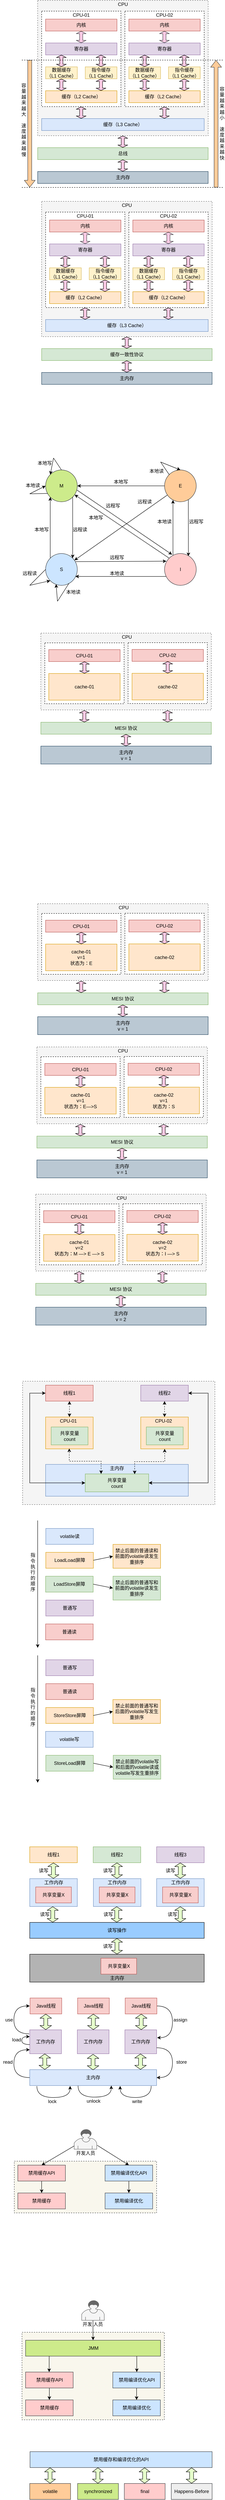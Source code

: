 <mxfile version="14.1.8" type="device"><diagram id="C5RBs43oDa-KdzZeNtuy" name="Page-1"><mxGraphModel dx="805" dy="462" grid="0" gridSize="10" guides="1" tooltips="1" connect="1" arrows="1" fold="1" page="1" pageScale="1" pageWidth="827" pageHeight="1169" math="0" shadow="0"><root><mxCell id="WIyWlLk6GJQsqaUBKTNV-0"/><mxCell id="WIyWlLk6GJQsqaUBKTNV-1" parent="WIyWlLk6GJQsqaUBKTNV-0"/><mxCell id="m7EUKExKhOb7aWyNA_Gm-76" value="" style="rounded=0;whiteSpace=wrap;html=1;dashed=1;fillColor=#f9f7ed;strokeColor=#36393d;" vertex="1" parent="WIyWlLk6GJQsqaUBKTNV-1"><mxGeometry x="81" y="5510" width="359" height="130" as="geometry"/></mxCell><mxCell id="RDPcThvUmRcsPqr58ymT-236" value="" style="rounded=0;whiteSpace=wrap;html=1;dashed=1;fillColor=#f5f5f5;strokeColor=#666666;fontColor=#333333;" parent="WIyWlLk6GJQsqaUBKTNV-1" vertex="1"><mxGeometry x="102" y="3550" width="485" height="310" as="geometry"/></mxCell><mxCell id="RDPcThvUmRcsPqr58ymT-177" value="" style="rounded=0;whiteSpace=wrap;html=1;dashed=1;fillColor=#f5f5f5;strokeColor=#666666;fontColor=#333333;" parent="WIyWlLk6GJQsqaUBKTNV-1" vertex="1"><mxGeometry x="148" y="1670" width="430" height="193" as="geometry"/></mxCell><mxCell id="RDPcThvUmRcsPqr58ymT-0" value="" style="rounded=0;whiteSpace=wrap;html=1;dashed=1;fillColor=#f5f5f5;strokeColor=#666666;fontColor=#333333;" parent="WIyWlLk6GJQsqaUBKTNV-1" vertex="1"><mxGeometry x="140" y="80" width="430" height="340" as="geometry"/></mxCell><mxCell id="RDPcThvUmRcsPqr58ymT-1" value="CPU" style="text;html=1;strokeColor=none;fillColor=none;align=center;verticalAlign=middle;whiteSpace=wrap;rounded=0;" parent="WIyWlLk6GJQsqaUBKTNV-1" vertex="1"><mxGeometry x="335" y="80" width="40" height="20" as="geometry"/></mxCell><mxCell id="RDPcThvUmRcsPqr58ymT-2" value="" style="rounded=0;whiteSpace=wrap;html=1;dashed=1;" parent="WIyWlLk6GJQsqaUBKTNV-1" vertex="1"><mxGeometry x="150" y="107" width="200" height="240" as="geometry"/></mxCell><mxCell id="RDPcThvUmRcsPqr58ymT-3" value="CPU-01" style="text;html=1;strokeColor=none;fillColor=none;align=center;verticalAlign=middle;whiteSpace=wrap;rounded=0;" parent="WIyWlLk6GJQsqaUBKTNV-1" vertex="1"><mxGeometry x="225" y="107" width="50" height="20" as="geometry"/></mxCell><mxCell id="RDPcThvUmRcsPqr58ymT-4" value="内核" style="rounded=0;whiteSpace=wrap;html=1;fillColor=#f8cecc;strokeColor=#b85450;" parent="WIyWlLk6GJQsqaUBKTNV-1" vertex="1"><mxGeometry x="160" y="127" width="180" height="30" as="geometry"/></mxCell><mxCell id="RDPcThvUmRcsPqr58ymT-5" value="寄存器" style="rounded=0;whiteSpace=wrap;html=1;fillColor=#e1d5e7;strokeColor=#9673a6;" parent="WIyWlLk6GJQsqaUBKTNV-1" vertex="1"><mxGeometry x="160" y="187" width="180" height="30" as="geometry"/></mxCell><mxCell id="RDPcThvUmRcsPqr58ymT-6" value="数据缓存&lt;br&gt;（L1 Cache）" style="rounded=0;whiteSpace=wrap;html=1;fillColor=#fff2cc;strokeColor=#d6b656;" parent="WIyWlLk6GJQsqaUBKTNV-1" vertex="1"><mxGeometry x="160" y="247" width="80" height="30" as="geometry"/></mxCell><mxCell id="RDPcThvUmRcsPqr58ymT-7" value="缓存（L2 Cache）" style="rounded=0;whiteSpace=wrap;html=1;fillColor=#ffe6cc;strokeColor=#d79b00;" parent="WIyWlLk6GJQsqaUBKTNV-1" vertex="1"><mxGeometry x="160" y="307" width="180" height="30" as="geometry"/></mxCell><mxCell id="RDPcThvUmRcsPqr58ymT-8" value="缓存（L3 Cache）" style="rounded=0;whiteSpace=wrap;html=1;fillColor=#dae8fc;strokeColor=#6c8ebf;" parent="WIyWlLk6GJQsqaUBKTNV-1" vertex="1"><mxGeometry x="150" y="377" width="410" height="30" as="geometry"/></mxCell><mxCell id="RDPcThvUmRcsPqr58ymT-9" value="" style="shape=flexArrow;endArrow=classic;startArrow=classic;html=1;endWidth=16;endSize=1.714;startWidth=16;startSize=1.714;width=8;fillColor=#FFCCE6;" parent="WIyWlLk6GJQsqaUBKTNV-1" edge="1"><mxGeometry width="50" height="50" relative="1" as="geometry"><mxPoint x="249.71" y="377" as="sourcePoint"/><mxPoint x="249.71" y="347" as="targetPoint"/></mxGeometry></mxCell><mxCell id="RDPcThvUmRcsPqr58ymT-10" value="" style="shape=flexArrow;endArrow=classic;startArrow=classic;html=1;endWidth=16;endSize=1.714;startWidth=16;startSize=1.714;width=8;strokeColor=#36393d;fillColor=#FFCCE6;" parent="WIyWlLk6GJQsqaUBKTNV-1" edge="1"><mxGeometry width="50" height="50" relative="1" as="geometry"><mxPoint x="249.71" y="187" as="sourcePoint"/><mxPoint x="249.71" y="157" as="targetPoint"/></mxGeometry></mxCell><mxCell id="RDPcThvUmRcsPqr58ymT-12" value="" style="shape=flexArrow;endArrow=classic;startArrow=classic;html=1;endWidth=16;endSize=1.714;startWidth=16;startSize=1.714;width=8;fillColor=#FFCCE6;" parent="WIyWlLk6GJQsqaUBKTNV-1" edge="1"><mxGeometry width="50" height="50" relative="1" as="geometry"><mxPoint x="199.71" y="247" as="sourcePoint"/><mxPoint x="199.71" y="217" as="targetPoint"/></mxGeometry></mxCell><mxCell id="RDPcThvUmRcsPqr58ymT-13" value="" style="shape=flexArrow;endArrow=classic;startArrow=classic;html=1;endWidth=16;endSize=1.714;startWidth=16;startSize=1.714;width=8;fillColor=#FFCCE6;" parent="WIyWlLk6GJQsqaUBKTNV-1" edge="1"><mxGeometry width="50" height="50" relative="1" as="geometry"><mxPoint x="199.71" y="307" as="sourcePoint"/><mxPoint x="199.71" y="277" as="targetPoint"/></mxGeometry></mxCell><mxCell id="RDPcThvUmRcsPqr58ymT-24" value="" style="shape=flexArrow;endArrow=classic;startArrow=classic;html=1;endWidth=16;endSize=1.714;startWidth=16;startSize=1.714;width=8;fillColor=#FFCCE6;" parent="WIyWlLk6GJQsqaUBKTNV-1" edge="1"><mxGeometry width="50" height="50" relative="1" as="geometry"><mxPoint x="459.71" y="377" as="sourcePoint"/><mxPoint x="459.71" y="347" as="targetPoint"/></mxGeometry></mxCell><mxCell id="RDPcThvUmRcsPqr58ymT-25" value="总线" style="rounded=0;whiteSpace=wrap;html=1;fillColor=#d5e8d4;strokeColor=#82b366;" parent="WIyWlLk6GJQsqaUBKTNV-1" vertex="1"><mxGeometry x="140" y="450" width="430" height="30" as="geometry"/></mxCell><mxCell id="RDPcThvUmRcsPqr58ymT-26" value="主内存" style="rounded=0;whiteSpace=wrap;html=1;fillColor=#bac8d3;strokeColor=#23445d;" parent="WIyWlLk6GJQsqaUBKTNV-1" vertex="1"><mxGeometry x="140" y="510" width="430" height="30" as="geometry"/></mxCell><mxCell id="RDPcThvUmRcsPqr58ymT-27" value="" style="shape=flexArrow;endArrow=classic;startArrow=classic;html=1;endWidth=16;endSize=1.714;startWidth=16;startSize=1.714;width=8;fillColor=#FFCCE6;" parent="WIyWlLk6GJQsqaUBKTNV-1" edge="1"><mxGeometry width="50" height="50" relative="1" as="geometry"><mxPoint x="354.71" y="450" as="sourcePoint"/><mxPoint x="354.71" y="420" as="targetPoint"/></mxGeometry></mxCell><mxCell id="RDPcThvUmRcsPqr58ymT-28" value="" style="shape=flexArrow;endArrow=classic;startArrow=classic;html=1;endWidth=16;endSize=1.714;startWidth=16;startSize=1.714;width=8;fillColor=#FFCCE6;" parent="WIyWlLk6GJQsqaUBKTNV-1" edge="1"><mxGeometry width="50" height="50" relative="1" as="geometry"><mxPoint x="354.71" y="510" as="sourcePoint"/><mxPoint x="354.71" y="480" as="targetPoint"/></mxGeometry></mxCell><mxCell id="RDPcThvUmRcsPqr58ymT-29" value="指令缓存&lt;br&gt;（L1 Cache）" style="rounded=0;whiteSpace=wrap;html=1;fillColor=#fff2cc;strokeColor=#d6b656;" parent="WIyWlLk6GJQsqaUBKTNV-1" vertex="1"><mxGeometry x="260" y="247" width="80" height="30" as="geometry"/></mxCell><mxCell id="RDPcThvUmRcsPqr58ymT-30" value="" style="shape=flexArrow;endArrow=classic;startArrow=classic;html=1;endWidth=16;endSize=1.714;startWidth=16;startSize=1.714;width=8;fillColor=#FFCCE6;" parent="WIyWlLk6GJQsqaUBKTNV-1" edge="1"><mxGeometry width="50" height="50" relative="1" as="geometry"><mxPoint x="299.71" y="247" as="sourcePoint"/><mxPoint x="299.71" y="217" as="targetPoint"/></mxGeometry></mxCell><mxCell id="RDPcThvUmRcsPqr58ymT-31" value="" style="shape=flexArrow;endArrow=classic;startArrow=classic;html=1;endWidth=16;endSize=1.714;startWidth=16;startSize=1.714;width=8;fillColor=#FFCCE6;" parent="WIyWlLk6GJQsqaUBKTNV-1" edge="1"><mxGeometry width="50" height="50" relative="1" as="geometry"><mxPoint x="299.71" y="307" as="sourcePoint"/><mxPoint x="299.71" y="277" as="targetPoint"/></mxGeometry></mxCell><mxCell id="RDPcThvUmRcsPqr58ymT-32" value="" style="rounded=0;whiteSpace=wrap;html=1;dashed=1;" parent="WIyWlLk6GJQsqaUBKTNV-1" vertex="1"><mxGeometry x="360" y="107" width="200" height="240" as="geometry"/></mxCell><mxCell id="RDPcThvUmRcsPqr58ymT-33" value="CPU-02" style="text;html=1;strokeColor=none;fillColor=none;align=center;verticalAlign=middle;whiteSpace=wrap;rounded=0;" parent="WIyWlLk6GJQsqaUBKTNV-1" vertex="1"><mxGeometry x="435" y="107" width="50" height="20" as="geometry"/></mxCell><mxCell id="RDPcThvUmRcsPqr58ymT-34" value="内核" style="rounded=0;whiteSpace=wrap;html=1;fillColor=#f8cecc;strokeColor=#b85450;" parent="WIyWlLk6GJQsqaUBKTNV-1" vertex="1"><mxGeometry x="370" y="127" width="180" height="30" as="geometry"/></mxCell><mxCell id="RDPcThvUmRcsPqr58ymT-35" value="寄存器" style="rounded=0;whiteSpace=wrap;html=1;fillColor=#e1d5e7;strokeColor=#9673a6;" parent="WIyWlLk6GJQsqaUBKTNV-1" vertex="1"><mxGeometry x="370" y="187" width="180" height="30" as="geometry"/></mxCell><mxCell id="RDPcThvUmRcsPqr58ymT-36" value="数据缓存&lt;br&gt;（L1 Cache）" style="rounded=0;whiteSpace=wrap;html=1;fillColor=#fff2cc;strokeColor=#d6b656;" parent="WIyWlLk6GJQsqaUBKTNV-1" vertex="1"><mxGeometry x="370" y="247" width="80" height="30" as="geometry"/></mxCell><mxCell id="RDPcThvUmRcsPqr58ymT-37" value="缓存（L2 Cache）" style="rounded=0;whiteSpace=wrap;html=1;fillColor=#ffe6cc;strokeColor=#d79b00;" parent="WIyWlLk6GJQsqaUBKTNV-1" vertex="1"><mxGeometry x="370" y="307" width="180" height="30" as="geometry"/></mxCell><mxCell id="RDPcThvUmRcsPqr58ymT-38" value="" style="shape=flexArrow;endArrow=classic;startArrow=classic;html=1;endWidth=16;endSize=1.714;startWidth=16;startSize=1.714;width=8;strokeColor=#36393d;fillColor=#FFCCE6;" parent="WIyWlLk6GJQsqaUBKTNV-1" edge="1"><mxGeometry width="50" height="50" relative="1" as="geometry"><mxPoint x="459.71" y="187" as="sourcePoint"/><mxPoint x="459.71" y="157" as="targetPoint"/></mxGeometry></mxCell><mxCell id="RDPcThvUmRcsPqr58ymT-39" value="" style="shape=flexArrow;endArrow=classic;startArrow=classic;html=1;endWidth=16;endSize=1.714;startWidth=16;startSize=1.714;width=8;fillColor=#FFCCE6;" parent="WIyWlLk6GJQsqaUBKTNV-1" edge="1"><mxGeometry width="50" height="50" relative="1" as="geometry"><mxPoint x="409.71" y="247" as="sourcePoint"/><mxPoint x="409.71" y="217" as="targetPoint"/></mxGeometry></mxCell><mxCell id="RDPcThvUmRcsPqr58ymT-40" value="" style="shape=flexArrow;endArrow=classic;startArrow=classic;html=1;endWidth=16;endSize=1.714;startWidth=16;startSize=1.714;width=8;fillColor=#FFCCE6;" parent="WIyWlLk6GJQsqaUBKTNV-1" edge="1"><mxGeometry width="50" height="50" relative="1" as="geometry"><mxPoint x="409.71" y="307" as="sourcePoint"/><mxPoint x="409.71" y="277" as="targetPoint"/></mxGeometry></mxCell><mxCell id="RDPcThvUmRcsPqr58ymT-41" value="指令缓存&lt;br&gt;（L1 Cache）" style="rounded=0;whiteSpace=wrap;html=1;fillColor=#fff2cc;strokeColor=#d6b656;" parent="WIyWlLk6GJQsqaUBKTNV-1" vertex="1"><mxGeometry x="470" y="247" width="80" height="30" as="geometry"/></mxCell><mxCell id="RDPcThvUmRcsPqr58ymT-42" value="" style="shape=flexArrow;endArrow=classic;startArrow=classic;html=1;endWidth=16;endSize=1.714;startWidth=16;startSize=1.714;width=8;fillColor=#FFCCE6;" parent="WIyWlLk6GJQsqaUBKTNV-1" edge="1"><mxGeometry width="50" height="50" relative="1" as="geometry"><mxPoint x="509.71" y="247" as="sourcePoint"/><mxPoint x="509.71" y="217" as="targetPoint"/></mxGeometry></mxCell><mxCell id="RDPcThvUmRcsPqr58ymT-43" value="" style="shape=flexArrow;endArrow=classic;startArrow=classic;html=1;endWidth=16;endSize=1.714;startWidth=16;startSize=1.714;width=8;fillColor=#FFCCE6;" parent="WIyWlLk6GJQsqaUBKTNV-1" edge="1"><mxGeometry width="50" height="50" relative="1" as="geometry"><mxPoint x="509.71" y="307" as="sourcePoint"/><mxPoint x="509.71" y="277" as="targetPoint"/></mxGeometry></mxCell><mxCell id="RDPcThvUmRcsPqr58ymT-44" value="" style="shape=flexArrow;endArrow=classic;html=1;fillColor=#ffcc99;strokeColor=#36393d;endWidth=16.571;endSize=5.474;" parent="WIyWlLk6GJQsqaUBKTNV-1" edge="1"><mxGeometry width="50" height="50" relative="1" as="geometry"><mxPoint x="120" y="230" as="sourcePoint"/><mxPoint x="120" y="550" as="targetPoint"/></mxGeometry></mxCell><mxCell id="RDPcThvUmRcsPqr58ymT-46" value="容&lt;br&gt;量&lt;br&gt;越&lt;br&gt;来&lt;br&gt;越&lt;br&gt;大&lt;br&gt;&lt;br&gt;速&lt;br&gt;度&lt;br&gt;越&lt;br&gt;来&lt;br&gt;越&lt;br&gt;慢" style="text;html=1;strokeColor=none;fillColor=none;align=center;verticalAlign=middle;whiteSpace=wrap;rounded=0;dashed=1;" parent="WIyWlLk6GJQsqaUBKTNV-1" vertex="1"><mxGeometry x="100" y="370" width="10" height="20" as="geometry"/></mxCell><mxCell id="RDPcThvUmRcsPqr58ymT-47" value="" style="shape=flexArrow;endArrow=classic;html=1;fillColor=#ffcc99;strokeColor=#36393d;endWidth=16.571;endSize=5.474;" parent="WIyWlLk6GJQsqaUBKTNV-1" edge="1"><mxGeometry width="50" height="50" relative="1" as="geometry"><mxPoint x="590" y="550" as="sourcePoint"/><mxPoint x="590" y="230" as="targetPoint"/></mxGeometry></mxCell><mxCell id="RDPcThvUmRcsPqr58ymT-48" value="容&lt;br&gt;量&lt;br&gt;越&lt;br&gt;来&lt;br&gt;越&lt;br&gt;小&lt;br&gt;&lt;br&gt;速&lt;br&gt;度&lt;br&gt;越&lt;br&gt;来&lt;br&gt;越&lt;br&gt;快" style="text;html=1;strokeColor=none;fillColor=none;align=center;verticalAlign=middle;whiteSpace=wrap;rounded=0;dashed=1;" parent="WIyWlLk6GJQsqaUBKTNV-1" vertex="1"><mxGeometry x="600" y="380" width="10" height="17" as="geometry"/></mxCell><mxCell id="RDPcThvUmRcsPqr58ymT-49" value="" style="endArrow=none;html=1;fillColor=#FFCCE6;dashed=1;" parent="WIyWlLk6GJQsqaUBKTNV-1" edge="1"><mxGeometry width="50" height="50" relative="1" as="geometry"><mxPoint x="100" y="230" as="sourcePoint"/><mxPoint x="610" y="230" as="targetPoint"/></mxGeometry></mxCell><mxCell id="RDPcThvUmRcsPqr58ymT-50" value="" style="endArrow=none;html=1;fillColor=#FFCCE6;dashed=1;" parent="WIyWlLk6GJQsqaUBKTNV-1" edge="1"><mxGeometry width="50" height="50" relative="1" as="geometry"><mxPoint x="100" y="550" as="sourcePoint"/><mxPoint x="610" y="550" as="targetPoint"/></mxGeometry></mxCell><mxCell id="RDPcThvUmRcsPqr58ymT-54" value="" style="rounded=0;whiteSpace=wrap;html=1;dashed=1;fillColor=#f5f5f5;strokeColor=#666666;fontColor=#333333;" parent="WIyWlLk6GJQsqaUBKTNV-1" vertex="1"><mxGeometry x="150" y="585" width="430" height="340" as="geometry"/></mxCell><mxCell id="RDPcThvUmRcsPqr58ymT-55" value="CPU" style="text;html=1;strokeColor=none;fillColor=none;align=center;verticalAlign=middle;whiteSpace=wrap;rounded=0;" parent="WIyWlLk6GJQsqaUBKTNV-1" vertex="1"><mxGeometry x="345" y="585" width="40" height="20" as="geometry"/></mxCell><mxCell id="RDPcThvUmRcsPqr58ymT-56" value="" style="rounded=0;whiteSpace=wrap;html=1;dashed=1;" parent="WIyWlLk6GJQsqaUBKTNV-1" vertex="1"><mxGeometry x="160" y="612" width="200" height="240" as="geometry"/></mxCell><mxCell id="RDPcThvUmRcsPqr58ymT-57" value="CPU-01" style="text;html=1;strokeColor=none;fillColor=none;align=center;verticalAlign=middle;whiteSpace=wrap;rounded=0;" parent="WIyWlLk6GJQsqaUBKTNV-1" vertex="1"><mxGeometry x="235" y="612" width="50" height="20" as="geometry"/></mxCell><mxCell id="RDPcThvUmRcsPqr58ymT-58" value="内核" style="rounded=0;whiteSpace=wrap;html=1;fillColor=#f8cecc;strokeColor=#b85450;" parent="WIyWlLk6GJQsqaUBKTNV-1" vertex="1"><mxGeometry x="170" y="632" width="180" height="30" as="geometry"/></mxCell><mxCell id="RDPcThvUmRcsPqr58ymT-59" value="寄存器" style="rounded=0;whiteSpace=wrap;html=1;fillColor=#e1d5e7;strokeColor=#9673a6;" parent="WIyWlLk6GJQsqaUBKTNV-1" vertex="1"><mxGeometry x="170" y="692" width="180" height="30" as="geometry"/></mxCell><mxCell id="RDPcThvUmRcsPqr58ymT-60" value="数据缓存&lt;br&gt;（L1 Cache）" style="rounded=0;whiteSpace=wrap;html=1;fillColor=#fff2cc;strokeColor=#d6b656;" parent="WIyWlLk6GJQsqaUBKTNV-1" vertex="1"><mxGeometry x="170" y="752" width="80" height="30" as="geometry"/></mxCell><mxCell id="RDPcThvUmRcsPqr58ymT-61" value="缓存（L2 Cache）" style="rounded=0;whiteSpace=wrap;html=1;fillColor=#ffe6cc;strokeColor=#d79b00;" parent="WIyWlLk6GJQsqaUBKTNV-1" vertex="1"><mxGeometry x="170" y="812" width="180" height="30" as="geometry"/></mxCell><mxCell id="RDPcThvUmRcsPqr58ymT-62" value="缓存（L3 Cache）" style="rounded=0;whiteSpace=wrap;html=1;fillColor=#dae8fc;strokeColor=#6c8ebf;" parent="WIyWlLk6GJQsqaUBKTNV-1" vertex="1"><mxGeometry x="160" y="882" width="410" height="30" as="geometry"/></mxCell><mxCell id="RDPcThvUmRcsPqr58ymT-63" value="" style="shape=flexArrow;endArrow=classic;startArrow=classic;html=1;endWidth=16;endSize=1.714;startWidth=16;startSize=1.714;width=8;fillColor=#FFCCE6;" parent="WIyWlLk6GJQsqaUBKTNV-1" edge="1"><mxGeometry width="50" height="50" relative="1" as="geometry"><mxPoint x="259.71" y="882" as="sourcePoint"/><mxPoint x="259.71" y="852" as="targetPoint"/></mxGeometry></mxCell><mxCell id="RDPcThvUmRcsPqr58ymT-64" value="" style="shape=flexArrow;endArrow=classic;startArrow=classic;html=1;endWidth=16;endSize=1.714;startWidth=16;startSize=1.714;width=8;strokeColor=#36393d;fillColor=#FFCCE6;" parent="WIyWlLk6GJQsqaUBKTNV-1" edge="1"><mxGeometry width="50" height="50" relative="1" as="geometry"><mxPoint x="259.71" y="692" as="sourcePoint"/><mxPoint x="259.71" y="662" as="targetPoint"/></mxGeometry></mxCell><mxCell id="RDPcThvUmRcsPqr58ymT-65" value="" style="shape=flexArrow;endArrow=classic;startArrow=classic;html=1;endWidth=16;endSize=1.714;startWidth=16;startSize=1.714;width=8;fillColor=#FFCCE6;" parent="WIyWlLk6GJQsqaUBKTNV-1" edge="1"><mxGeometry width="50" height="50" relative="1" as="geometry"><mxPoint x="209.71" y="752" as="sourcePoint"/><mxPoint x="209.71" y="722" as="targetPoint"/></mxGeometry></mxCell><mxCell id="RDPcThvUmRcsPqr58ymT-66" value="" style="shape=flexArrow;endArrow=classic;startArrow=classic;html=1;endWidth=16;endSize=1.714;startWidth=16;startSize=1.714;width=8;fillColor=#FFCCE6;" parent="WIyWlLk6GJQsqaUBKTNV-1" edge="1"><mxGeometry width="50" height="50" relative="1" as="geometry"><mxPoint x="209.71" y="812" as="sourcePoint"/><mxPoint x="209.71" y="782" as="targetPoint"/></mxGeometry></mxCell><mxCell id="RDPcThvUmRcsPqr58ymT-67" value="" style="shape=flexArrow;endArrow=classic;startArrow=classic;html=1;endWidth=16;endSize=1.714;startWidth=16;startSize=1.714;width=8;fillColor=#FFCCE6;" parent="WIyWlLk6GJQsqaUBKTNV-1" edge="1"><mxGeometry width="50" height="50" relative="1" as="geometry"><mxPoint x="469.71" y="882" as="sourcePoint"/><mxPoint x="469.71" y="852" as="targetPoint"/></mxGeometry></mxCell><mxCell id="RDPcThvUmRcsPqr58ymT-68" value="缓存一致性协议" style="rounded=0;whiteSpace=wrap;html=1;fillColor=#d5e8d4;strokeColor=#82b366;" parent="WIyWlLk6GJQsqaUBKTNV-1" vertex="1"><mxGeometry x="150" y="955" width="430" height="30" as="geometry"/></mxCell><mxCell id="RDPcThvUmRcsPqr58ymT-69" value="主内存" style="rounded=0;whiteSpace=wrap;html=1;fillColor=#bac8d3;strokeColor=#23445d;" parent="WIyWlLk6GJQsqaUBKTNV-1" vertex="1"><mxGeometry x="150" y="1015" width="430" height="30" as="geometry"/></mxCell><mxCell id="RDPcThvUmRcsPqr58ymT-70" value="" style="shape=flexArrow;endArrow=classic;startArrow=classic;html=1;endWidth=16;endSize=1.714;startWidth=16;startSize=1.714;width=8;fillColor=#FFCCE6;" parent="WIyWlLk6GJQsqaUBKTNV-1" edge="1"><mxGeometry width="50" height="50" relative="1" as="geometry"><mxPoint x="364.71" y="955" as="sourcePoint"/><mxPoint x="364.71" y="925" as="targetPoint"/></mxGeometry></mxCell><mxCell id="RDPcThvUmRcsPqr58ymT-71" value="" style="shape=flexArrow;endArrow=classic;startArrow=classic;html=1;endWidth=16;endSize=1.714;startWidth=16;startSize=1.714;width=8;fillColor=#FFCCE6;" parent="WIyWlLk6GJQsqaUBKTNV-1" edge="1"><mxGeometry width="50" height="50" relative="1" as="geometry"><mxPoint x="364.71" y="1015" as="sourcePoint"/><mxPoint x="364.71" y="985" as="targetPoint"/></mxGeometry></mxCell><mxCell id="RDPcThvUmRcsPqr58ymT-72" value="指令缓存&lt;br&gt;（L1 Cache）" style="rounded=0;whiteSpace=wrap;html=1;fillColor=#fff2cc;strokeColor=#d6b656;" parent="WIyWlLk6GJQsqaUBKTNV-1" vertex="1"><mxGeometry x="270" y="752" width="80" height="30" as="geometry"/></mxCell><mxCell id="RDPcThvUmRcsPqr58ymT-73" value="" style="shape=flexArrow;endArrow=classic;startArrow=classic;html=1;endWidth=16;endSize=1.714;startWidth=16;startSize=1.714;width=8;fillColor=#FFCCE6;" parent="WIyWlLk6GJQsqaUBKTNV-1" edge="1"><mxGeometry width="50" height="50" relative="1" as="geometry"><mxPoint x="309.71" y="752" as="sourcePoint"/><mxPoint x="309.71" y="722" as="targetPoint"/></mxGeometry></mxCell><mxCell id="RDPcThvUmRcsPqr58ymT-74" value="" style="shape=flexArrow;endArrow=classic;startArrow=classic;html=1;endWidth=16;endSize=1.714;startWidth=16;startSize=1.714;width=8;fillColor=#FFCCE6;" parent="WIyWlLk6GJQsqaUBKTNV-1" edge="1"><mxGeometry width="50" height="50" relative="1" as="geometry"><mxPoint x="309.71" y="812" as="sourcePoint"/><mxPoint x="309.71" y="782" as="targetPoint"/></mxGeometry></mxCell><mxCell id="RDPcThvUmRcsPqr58ymT-75" value="" style="rounded=0;whiteSpace=wrap;html=1;dashed=1;" parent="WIyWlLk6GJQsqaUBKTNV-1" vertex="1"><mxGeometry x="370" y="612" width="200" height="240" as="geometry"/></mxCell><mxCell id="RDPcThvUmRcsPqr58ymT-76" value="CPU-02" style="text;html=1;strokeColor=none;fillColor=none;align=center;verticalAlign=middle;whiteSpace=wrap;rounded=0;" parent="WIyWlLk6GJQsqaUBKTNV-1" vertex="1"><mxGeometry x="445" y="612" width="50" height="20" as="geometry"/></mxCell><mxCell id="RDPcThvUmRcsPqr58ymT-77" value="内核" style="rounded=0;whiteSpace=wrap;html=1;fillColor=#f8cecc;strokeColor=#b85450;" parent="WIyWlLk6GJQsqaUBKTNV-1" vertex="1"><mxGeometry x="380" y="632" width="180" height="30" as="geometry"/></mxCell><mxCell id="RDPcThvUmRcsPqr58ymT-78" value="寄存器" style="rounded=0;whiteSpace=wrap;html=1;fillColor=#e1d5e7;strokeColor=#9673a6;" parent="WIyWlLk6GJQsqaUBKTNV-1" vertex="1"><mxGeometry x="380" y="692" width="180" height="30" as="geometry"/></mxCell><mxCell id="RDPcThvUmRcsPqr58ymT-79" value="数据缓存&lt;br&gt;（L1 Cache）" style="rounded=0;whiteSpace=wrap;html=1;fillColor=#fff2cc;strokeColor=#d6b656;" parent="WIyWlLk6GJQsqaUBKTNV-1" vertex="1"><mxGeometry x="380" y="752" width="80" height="30" as="geometry"/></mxCell><mxCell id="RDPcThvUmRcsPqr58ymT-80" value="缓存（L2 Cache）" style="rounded=0;whiteSpace=wrap;html=1;fillColor=#ffe6cc;strokeColor=#d79b00;" parent="WIyWlLk6GJQsqaUBKTNV-1" vertex="1"><mxGeometry x="380" y="812" width="180" height="30" as="geometry"/></mxCell><mxCell id="RDPcThvUmRcsPqr58ymT-81" value="" style="shape=flexArrow;endArrow=classic;startArrow=classic;html=1;endWidth=16;endSize=1.714;startWidth=16;startSize=1.714;width=8;strokeColor=#36393d;fillColor=#FFCCE6;" parent="WIyWlLk6GJQsqaUBKTNV-1" edge="1"><mxGeometry width="50" height="50" relative="1" as="geometry"><mxPoint x="469.71" y="692" as="sourcePoint"/><mxPoint x="469.71" y="662" as="targetPoint"/></mxGeometry></mxCell><mxCell id="RDPcThvUmRcsPqr58ymT-82" value="" style="shape=flexArrow;endArrow=classic;startArrow=classic;html=1;endWidth=16;endSize=1.714;startWidth=16;startSize=1.714;width=8;fillColor=#FFCCE6;" parent="WIyWlLk6GJQsqaUBKTNV-1" edge="1"><mxGeometry width="50" height="50" relative="1" as="geometry"><mxPoint x="419.71" y="752" as="sourcePoint"/><mxPoint x="419.71" y="722" as="targetPoint"/></mxGeometry></mxCell><mxCell id="RDPcThvUmRcsPqr58ymT-83" value="" style="shape=flexArrow;endArrow=classic;startArrow=classic;html=1;endWidth=16;endSize=1.714;startWidth=16;startSize=1.714;width=8;fillColor=#FFCCE6;" parent="WIyWlLk6GJQsqaUBKTNV-1" edge="1"><mxGeometry width="50" height="50" relative="1" as="geometry"><mxPoint x="419.71" y="812" as="sourcePoint"/><mxPoint x="419.71" y="782" as="targetPoint"/></mxGeometry></mxCell><mxCell id="RDPcThvUmRcsPqr58ymT-84" value="指令缓存&lt;br&gt;（L1 Cache）" style="rounded=0;whiteSpace=wrap;html=1;fillColor=#fff2cc;strokeColor=#d6b656;" parent="WIyWlLk6GJQsqaUBKTNV-1" vertex="1"><mxGeometry x="480" y="752" width="80" height="30" as="geometry"/></mxCell><mxCell id="RDPcThvUmRcsPqr58ymT-85" value="" style="shape=flexArrow;endArrow=classic;startArrow=classic;html=1;endWidth=16;endSize=1.714;startWidth=16;startSize=1.714;width=8;fillColor=#FFCCE6;" parent="WIyWlLk6GJQsqaUBKTNV-1" edge="1"><mxGeometry width="50" height="50" relative="1" as="geometry"><mxPoint x="519.71" y="752" as="sourcePoint"/><mxPoint x="519.71" y="722" as="targetPoint"/></mxGeometry></mxCell><mxCell id="RDPcThvUmRcsPqr58ymT-86" value="" style="shape=flexArrow;endArrow=classic;startArrow=classic;html=1;endWidth=16;endSize=1.714;startWidth=16;startSize=1.714;width=8;fillColor=#FFCCE6;" parent="WIyWlLk6GJQsqaUBKTNV-1" edge="1"><mxGeometry width="50" height="50" relative="1" as="geometry"><mxPoint x="519.71" y="812" as="sourcePoint"/><mxPoint x="519.71" y="782" as="targetPoint"/></mxGeometry></mxCell><mxCell id="RDPcThvUmRcsPqr58ymT-106" style="rounded=0;orthogonalLoop=1;jettySize=auto;html=1;entryX=1;entryY=0;entryDx=0;entryDy=0;fillColor=#FFCCE6;exitX=1;exitY=1;exitDx=0;exitDy=0;" parent="WIyWlLk6GJQsqaUBKTNV-1" source="RDPcThvUmRcsPqr58ymT-93" target="RDPcThvUmRcsPqr58ymT-95" edge="1"><mxGeometry relative="1" as="geometry"/></mxCell><mxCell id="RDPcThvUmRcsPqr58ymT-117" style="edgeStyle=none;rounded=0;orthogonalLoop=1;jettySize=auto;html=1;fillColor=#FFCCE6;exitX=0.988;exitY=0.63;exitDx=0;exitDy=0;exitPerimeter=0;entryX=0.238;entryY=0.034;entryDx=0;entryDy=0;entryPerimeter=0;" parent="WIyWlLk6GJQsqaUBKTNV-1" source="RDPcThvUmRcsPqr58ymT-93" target="RDPcThvUmRcsPqr58ymT-96" edge="1"><mxGeometry relative="1" as="geometry"><mxPoint x="410" y="1440" as="targetPoint"/></mxGeometry></mxCell><mxCell id="RDPcThvUmRcsPqr58ymT-93" value="M" style="ellipse;whiteSpace=wrap;html=1;aspect=fixed;fillColor=#cdeb8b;strokeColor=#36393d;" parent="WIyWlLk6GJQsqaUBKTNV-1" vertex="1"><mxGeometry x="160" y="1260" width="80" height="80" as="geometry"/></mxCell><mxCell id="RDPcThvUmRcsPqr58ymT-97" style="edgeStyle=orthogonalEdgeStyle;rounded=0;orthogonalLoop=1;jettySize=auto;html=1;entryX=1;entryY=0.5;entryDx=0;entryDy=0;fillColor=#FFCCE6;" parent="WIyWlLk6GJQsqaUBKTNV-1" source="RDPcThvUmRcsPqr58ymT-94" target="RDPcThvUmRcsPqr58ymT-93" edge="1"><mxGeometry relative="1" as="geometry"/></mxCell><mxCell id="RDPcThvUmRcsPqr58ymT-112" style="edgeStyle=none;rounded=0;orthogonalLoop=1;jettySize=auto;html=1;entryX=0.752;entryY=0.084;entryDx=0;entryDy=0;fillColor=#FFCCE6;entryPerimeter=0;" parent="WIyWlLk6GJQsqaUBKTNV-1" target="RDPcThvUmRcsPqr58ymT-96" edge="1"><mxGeometry relative="1" as="geometry"><mxPoint x="520" y="1330" as="sourcePoint"/></mxGeometry></mxCell><mxCell id="RDPcThvUmRcsPqr58ymT-134" style="edgeStyle=none;rounded=0;orthogonalLoop=1;jettySize=auto;html=1;fillColor=#FFCCE6;" parent="WIyWlLk6GJQsqaUBKTNV-1" source="RDPcThvUmRcsPqr58ymT-94" target="RDPcThvUmRcsPqr58ymT-95" edge="1"><mxGeometry relative="1" as="geometry"/></mxCell><mxCell id="RDPcThvUmRcsPqr58ymT-94" value="E" style="ellipse;whiteSpace=wrap;html=1;aspect=fixed;fillColor=#ffcc99;strokeColor=#36393d;" parent="WIyWlLk6GJQsqaUBKTNV-1" vertex="1"><mxGeometry x="460" y="1260" width="80" height="80" as="geometry"/></mxCell><mxCell id="RDPcThvUmRcsPqr58ymT-107" style="edgeStyle=none;rounded=0;orthogonalLoop=1;jettySize=auto;html=1;entryX=0;entryY=1;entryDx=0;entryDy=0;fillColor=#FFCCE6;exitX=0;exitY=0;exitDx=0;exitDy=0;" parent="WIyWlLk6GJQsqaUBKTNV-1" source="RDPcThvUmRcsPqr58ymT-95" target="RDPcThvUmRcsPqr58ymT-93" edge="1"><mxGeometry relative="1" as="geometry"/></mxCell><mxCell id="RDPcThvUmRcsPqr58ymT-115" style="edgeStyle=none;rounded=0;orthogonalLoop=1;jettySize=auto;html=1;entryX=0.059;entryY=0.241;entryDx=0;entryDy=0;entryPerimeter=0;fillColor=#FFCCE6;exitX=0.945;exitY=0.255;exitDx=0;exitDy=0;exitPerimeter=0;" parent="WIyWlLk6GJQsqaUBKTNV-1" source="RDPcThvUmRcsPqr58ymT-95" target="RDPcThvUmRcsPqr58ymT-96" edge="1"><mxGeometry relative="1" as="geometry"/></mxCell><mxCell id="RDPcThvUmRcsPqr58ymT-95" value="S" style="ellipse;whiteSpace=wrap;html=1;aspect=fixed;fillColor=#cce5ff;strokeColor=#36393d;" parent="WIyWlLk6GJQsqaUBKTNV-1" vertex="1"><mxGeometry x="160" y="1470" width="80" height="80" as="geometry"/></mxCell><mxCell id="RDPcThvUmRcsPqr58ymT-111" style="edgeStyle=none;rounded=0;orthogonalLoop=1;jettySize=auto;html=1;entryX=0.266;entryY=0.945;entryDx=0;entryDy=0;fillColor=#FFCCE6;exitX=0.266;exitY=0.077;exitDx=0;exitDy=0;exitPerimeter=0;entryPerimeter=0;" parent="WIyWlLk6GJQsqaUBKTNV-1" source="RDPcThvUmRcsPqr58ymT-96" target="RDPcThvUmRcsPqr58ymT-94" edge="1"><mxGeometry relative="1" as="geometry"/></mxCell><mxCell id="RDPcThvUmRcsPqr58ymT-116" style="edgeStyle=none;rounded=0;orthogonalLoop=1;jettySize=auto;html=1;entryX=0.938;entryY=0.72;entryDx=0;entryDy=0;entryPerimeter=0;fillColor=#FFCCE6;exitX=0.125;exitY=0.72;exitDx=0;exitDy=0;exitPerimeter=0;" parent="WIyWlLk6GJQsqaUBKTNV-1" source="RDPcThvUmRcsPqr58ymT-96" target="RDPcThvUmRcsPqr58ymT-95" edge="1"><mxGeometry relative="1" as="geometry"/></mxCell><mxCell id="RDPcThvUmRcsPqr58ymT-118" style="edgeStyle=none;rounded=0;orthogonalLoop=1;jettySize=auto;html=1;fillColor=#FFCCE6;exitX=0;exitY=0;exitDx=0;exitDy=0;" parent="WIyWlLk6GJQsqaUBKTNV-1" source="RDPcThvUmRcsPqr58ymT-96" target="RDPcThvUmRcsPqr58ymT-93" edge="1"><mxGeometry relative="1" as="geometry"/></mxCell><mxCell id="RDPcThvUmRcsPqr58ymT-96" value="I" style="ellipse;whiteSpace=wrap;html=1;aspect=fixed;fillColor=#ffcccc;strokeColor=#36393d;" parent="WIyWlLk6GJQsqaUBKTNV-1" vertex="1"><mxGeometry x="460" y="1470" width="80" height="80" as="geometry"/></mxCell><mxCell id="RDPcThvUmRcsPqr58ymT-99" value="" style="endArrow=none;html=1;fillColor=#FFCCE6;exitX=0.5;exitY=0;exitDx=0;exitDy=0;" parent="WIyWlLk6GJQsqaUBKTNV-1" source="RDPcThvUmRcsPqr58ymT-93" edge="1"><mxGeometry width="50" height="50" relative="1" as="geometry"><mxPoint x="170" y="1290" as="sourcePoint"/><mxPoint x="180" y="1230" as="targetPoint"/></mxGeometry></mxCell><mxCell id="RDPcThvUmRcsPqr58ymT-100" value="" style="endArrow=classic;html=1;fillColor=#FFCCE6;entryX=0;entryY=0;entryDx=0;entryDy=0;" parent="WIyWlLk6GJQsqaUBKTNV-1" target="RDPcThvUmRcsPqr58ymT-93" edge="1"><mxGeometry width="50" height="50" relative="1" as="geometry"><mxPoint x="180" y="1230" as="sourcePoint"/><mxPoint x="90" y="1370" as="targetPoint"/></mxGeometry></mxCell><mxCell id="RDPcThvUmRcsPqr58ymT-101" value="" style="endArrow=none;html=1;fillColor=#FFCCE6;exitX=0.066;exitY=0.738;exitDx=0;exitDy=0;exitPerimeter=0;" parent="WIyWlLk6GJQsqaUBKTNV-1" source="RDPcThvUmRcsPqr58ymT-93" edge="1"><mxGeometry width="50" height="50" relative="1" as="geometry"><mxPoint x="164" y="1284" as="sourcePoint"/><mxPoint x="120" y="1320" as="targetPoint"/></mxGeometry></mxCell><mxCell id="RDPcThvUmRcsPqr58ymT-102" value="" style="endArrow=classic;html=1;fillColor=#FFCCE6;entryX=0;entryY=0.5;entryDx=0;entryDy=0;" parent="WIyWlLk6GJQsqaUBKTNV-1" target="RDPcThvUmRcsPqr58ymT-93" edge="1"><mxGeometry width="50" height="50" relative="1" as="geometry"><mxPoint x="120" y="1320" as="sourcePoint"/><mxPoint x="181.716" y="1281.716" as="targetPoint"/></mxGeometry></mxCell><mxCell id="RDPcThvUmRcsPqr58ymT-105" value="" style="endArrow=none;html=1;fillColor=#FFCCE6;entryX=0;entryY=0.5;entryDx=0;entryDy=0;" parent="WIyWlLk6GJQsqaUBKTNV-1" target="RDPcThvUmRcsPqr58ymT-95" edge="1"><mxGeometry width="50" height="50" relative="1" as="geometry"><mxPoint x="120" y="1550" as="sourcePoint"/><mxPoint x="140" y="1520" as="targetPoint"/></mxGeometry></mxCell><mxCell id="RDPcThvUmRcsPqr58ymT-108" value="" style="endArrow=classic;html=1;fillColor=#FFCCE6;entryX=0;entryY=1;entryDx=0;entryDy=0;" parent="WIyWlLk6GJQsqaUBKTNV-1" target="RDPcThvUmRcsPqr58ymT-95" edge="1"><mxGeometry width="50" height="50" relative="1" as="geometry"><mxPoint x="120" y="1550" as="sourcePoint"/><mxPoint x="150" y="1560" as="targetPoint"/></mxGeometry></mxCell><mxCell id="RDPcThvUmRcsPqr58ymT-109" value="" style="endArrow=none;html=1;fillColor=#FFCCE6;entryX=0.738;entryY=0.934;entryDx=0;entryDy=0;entryPerimeter=0;" parent="WIyWlLk6GJQsqaUBKTNV-1" target="RDPcThvUmRcsPqr58ymT-95" edge="1"><mxGeometry width="50" height="50" relative="1" as="geometry"><mxPoint x="190" y="1590" as="sourcePoint"/><mxPoint x="225" y="1540" as="targetPoint"/></mxGeometry></mxCell><mxCell id="RDPcThvUmRcsPqr58ymT-110" value="" style="endArrow=classic;html=1;fillColor=#FFCCE6;entryX=0.33;entryY=0.963;entryDx=0;entryDy=0;entryPerimeter=0;" parent="WIyWlLk6GJQsqaUBKTNV-1" target="RDPcThvUmRcsPqr58ymT-95" edge="1"><mxGeometry width="50" height="50" relative="1" as="geometry"><mxPoint x="190" y="1590" as="sourcePoint"/><mxPoint x="181.716" y="1548.284" as="targetPoint"/></mxGeometry></mxCell><mxCell id="RDPcThvUmRcsPqr58ymT-113" value="" style="endArrow=none;html=1;fillColor=#FFCCE6;entryX=0;entryY=0;entryDx=0;entryDy=0;" parent="WIyWlLk6GJQsqaUBKTNV-1" target="RDPcThvUmRcsPqr58ymT-94" edge="1"><mxGeometry width="50" height="50" relative="1" as="geometry"><mxPoint x="450" y="1240" as="sourcePoint"/><mxPoint x="190" y="1240" as="targetPoint"/></mxGeometry></mxCell><mxCell id="RDPcThvUmRcsPqr58ymT-114" value="" style="endArrow=classic;html=1;fillColor=#FFCCE6;entryX=0.5;entryY=0;entryDx=0;entryDy=0;" parent="WIyWlLk6GJQsqaUBKTNV-1" target="RDPcThvUmRcsPqr58ymT-94" edge="1"><mxGeometry width="50" height="50" relative="1" as="geometry"><mxPoint x="450" y="1240" as="sourcePoint"/><mxPoint x="181.716" y="1281.716" as="targetPoint"/></mxGeometry></mxCell><mxCell id="RDPcThvUmRcsPqr58ymT-120" value="本地写" style="text;html=1;strokeColor=none;fillColor=none;align=center;verticalAlign=middle;whiteSpace=wrap;rounded=0;" parent="WIyWlLk6GJQsqaUBKTNV-1" vertex="1"><mxGeometry x="138" y="1233" width="40" height="20" as="geometry"/></mxCell><mxCell id="RDPcThvUmRcsPqr58ymT-121" value="本地读" style="text;html=1;strokeColor=none;fillColor=none;align=center;verticalAlign=middle;whiteSpace=wrap;rounded=0;" parent="WIyWlLk6GJQsqaUBKTNV-1" vertex="1"><mxGeometry x="108" y="1289" width="40" height="20" as="geometry"/></mxCell><mxCell id="RDPcThvUmRcsPqr58ymT-122" value="本地写" style="text;html=1;strokeColor=none;fillColor=none;align=center;verticalAlign=middle;whiteSpace=wrap;rounded=0;" parent="WIyWlLk6GJQsqaUBKTNV-1" vertex="1"><mxGeometry x="330" y="1280" width="40" height="20" as="geometry"/></mxCell><mxCell id="RDPcThvUmRcsPqr58ymT-123" value="本地读" style="text;html=1;strokeColor=none;fillColor=none;align=center;verticalAlign=middle;whiteSpace=wrap;rounded=0;" parent="WIyWlLk6GJQsqaUBKTNV-1" vertex="1"><mxGeometry x="420" y="1253" width="40" height="20" as="geometry"/></mxCell><mxCell id="RDPcThvUmRcsPqr58ymT-124" value="本地写" style="text;html=1;strokeColor=none;fillColor=none;align=center;verticalAlign=middle;whiteSpace=wrap;rounded=0;" parent="WIyWlLk6GJQsqaUBKTNV-1" vertex="1"><mxGeometry x="130" y="1400" width="40" height="20" as="geometry"/></mxCell><mxCell id="RDPcThvUmRcsPqr58ymT-125" value="远程读" style="text;html=1;strokeColor=none;fillColor=none;align=center;verticalAlign=middle;whiteSpace=wrap;rounded=0;" parent="WIyWlLk6GJQsqaUBKTNV-1" vertex="1"><mxGeometry x="227" y="1400" width="40" height="20" as="geometry"/></mxCell><mxCell id="RDPcThvUmRcsPqr58ymT-126" value="远程读" style="text;html=1;strokeColor=none;fillColor=none;align=center;verticalAlign=middle;whiteSpace=wrap;rounded=0;" parent="WIyWlLk6GJQsqaUBKTNV-1" vertex="1"><mxGeometry x="100" y="1510" width="40" height="20" as="geometry"/></mxCell><mxCell id="RDPcThvUmRcsPqr58ymT-127" value="本地读" style="text;html=1;strokeColor=none;fillColor=none;align=center;verticalAlign=middle;whiteSpace=wrap;rounded=0;" parent="WIyWlLk6GJQsqaUBKTNV-1" vertex="1"><mxGeometry x="210" y="1557" width="40" height="20" as="geometry"/></mxCell><mxCell id="RDPcThvUmRcsPqr58ymT-128" value="远程写" style="text;html=1;strokeColor=none;fillColor=none;align=center;verticalAlign=middle;whiteSpace=wrap;rounded=0;" parent="WIyWlLk6GJQsqaUBKTNV-1" vertex="1"><mxGeometry x="320" y="1470" width="40" height="20" as="geometry"/></mxCell><mxCell id="RDPcThvUmRcsPqr58ymT-129" value="本地读" style="text;html=1;strokeColor=none;fillColor=none;align=center;verticalAlign=middle;whiteSpace=wrap;rounded=0;" parent="WIyWlLk6GJQsqaUBKTNV-1" vertex="1"><mxGeometry x="320" y="1510" width="40" height="20" as="geometry"/></mxCell><mxCell id="RDPcThvUmRcsPqr58ymT-130" value="本地读" style="text;html=1;strokeColor=none;fillColor=none;align=center;verticalAlign=middle;whiteSpace=wrap;rounded=0;" parent="WIyWlLk6GJQsqaUBKTNV-1" vertex="1"><mxGeometry x="440" y="1380" width="40" height="20" as="geometry"/></mxCell><mxCell id="RDPcThvUmRcsPqr58ymT-131" value="远程写" style="text;html=1;strokeColor=none;fillColor=none;align=center;verticalAlign=middle;whiteSpace=wrap;rounded=0;" parent="WIyWlLk6GJQsqaUBKTNV-1" vertex="1"><mxGeometry x="520" y="1380" width="40" height="20" as="geometry"/></mxCell><mxCell id="RDPcThvUmRcsPqr58ymT-132" value="远程写" style="text;html=1;strokeColor=none;fillColor=none;align=center;verticalAlign=middle;whiteSpace=wrap;rounded=0;" parent="WIyWlLk6GJQsqaUBKTNV-1" vertex="1"><mxGeometry x="310" y="1340" width="40" height="20" as="geometry"/></mxCell><mxCell id="RDPcThvUmRcsPqr58ymT-133" value="本地写" style="text;html=1;strokeColor=none;fillColor=none;align=center;verticalAlign=middle;whiteSpace=wrap;rounded=0;" parent="WIyWlLk6GJQsqaUBKTNV-1" vertex="1"><mxGeometry x="267" y="1370" width="40" height="20" as="geometry"/></mxCell><mxCell id="RDPcThvUmRcsPqr58ymT-135" value="远程读" style="text;html=1;strokeColor=none;fillColor=none;align=center;verticalAlign=middle;whiteSpace=wrap;rounded=0;" parent="WIyWlLk6GJQsqaUBKTNV-1" vertex="1"><mxGeometry x="390" y="1330" width="40" height="20" as="geometry"/></mxCell><mxCell id="RDPcThvUmRcsPqr58ymT-139" value="" style="rounded=0;whiteSpace=wrap;html=1;dashed=1;" parent="WIyWlLk6GJQsqaUBKTNV-1" vertex="1"><mxGeometry x="158" y="1694.5" width="200" height="153" as="geometry"/></mxCell><mxCell id="RDPcThvUmRcsPqr58ymT-141" value="CPU-01" style="rounded=0;whiteSpace=wrap;html=1;fillColor=#f8cecc;strokeColor=#b85450;" parent="WIyWlLk6GJQsqaUBKTNV-1" vertex="1"><mxGeometry x="168" y="1711.5" width="180" height="30" as="geometry"/></mxCell><mxCell id="RDPcThvUmRcsPqr58ymT-144" value="cache-01" style="rounded=0;whiteSpace=wrap;html=1;fillColor=#ffe6cc;strokeColor=#d79b00;" parent="WIyWlLk6GJQsqaUBKTNV-1" vertex="1"><mxGeometry x="168" y="1771.5" width="180" height="67" as="geometry"/></mxCell><mxCell id="RDPcThvUmRcsPqr58ymT-151" value="MESI 协议" style="rounded=0;whiteSpace=wrap;html=1;fillColor=#d5e8d4;strokeColor=#82b366;" parent="WIyWlLk6GJQsqaUBKTNV-1" vertex="1"><mxGeometry x="148" y="1894" width="430" height="30" as="geometry"/></mxCell><mxCell id="RDPcThvUmRcsPqr58ymT-152" value="主内存&lt;br&gt;v = 1" style="rounded=0;whiteSpace=wrap;html=1;fillColor=#bac8d3;strokeColor=#23445d;" parent="WIyWlLk6GJQsqaUBKTNV-1" vertex="1"><mxGeometry x="148" y="1954" width="430" height="45" as="geometry"/></mxCell><mxCell id="RDPcThvUmRcsPqr58ymT-153" value="" style="shape=flexArrow;endArrow=classic;startArrow=classic;html=1;endWidth=16;endSize=1.714;startWidth=16;startSize=1.714;width=8;fillColor=#FFCCE6;" parent="WIyWlLk6GJQsqaUBKTNV-1" edge="1"><mxGeometry width="50" height="50" relative="1" as="geometry"><mxPoint x="257.71" y="1894" as="sourcePoint"/><mxPoint x="257.71" y="1864" as="targetPoint"/></mxGeometry></mxCell><mxCell id="RDPcThvUmRcsPqr58ymT-154" value="" style="shape=flexArrow;endArrow=classic;startArrow=classic;html=1;endWidth=16;endSize=1.714;startWidth=16;startSize=1.714;width=8;fillColor=#FFCCE6;" parent="WIyWlLk6GJQsqaUBKTNV-1" edge="1"><mxGeometry width="50" height="50" relative="1" as="geometry"><mxPoint x="362.71" y="1954" as="sourcePoint"/><mxPoint x="362.71" y="1924" as="targetPoint"/></mxGeometry></mxCell><mxCell id="RDPcThvUmRcsPqr58ymT-170" value="" style="shape=flexArrow;endArrow=classic;startArrow=classic;html=1;endWidth=16;endSize=1.714;startWidth=16;startSize=1.714;width=8;fillColor=#FFCCE6;" parent="WIyWlLk6GJQsqaUBKTNV-1" edge="1"><mxGeometry width="50" height="50" relative="1" as="geometry"><mxPoint x="467.71" y="1894" as="sourcePoint"/><mxPoint x="467.71" y="1864" as="targetPoint"/></mxGeometry></mxCell><mxCell id="RDPcThvUmRcsPqr58ymT-171" value="" style="shape=flexArrow;endArrow=classic;startArrow=classic;html=1;endWidth=16;endSize=1.714;startWidth=16;startSize=1.714;width=8;fillColor=#FFCCE6;" parent="WIyWlLk6GJQsqaUBKTNV-1" edge="1"><mxGeometry width="50" height="50" relative="1" as="geometry"><mxPoint x="258" y="1771.5" as="sourcePoint"/><mxPoint x="258" y="1741.5" as="targetPoint"/></mxGeometry></mxCell><mxCell id="RDPcThvUmRcsPqr58ymT-173" value="" style="rounded=0;whiteSpace=wrap;html=1;dashed=1;" parent="WIyWlLk6GJQsqaUBKTNV-1" vertex="1"><mxGeometry x="368" y="1694" width="200" height="153" as="geometry"/></mxCell><mxCell id="RDPcThvUmRcsPqr58ymT-174" value="CPU-02" style="rounded=0;whiteSpace=wrap;html=1;fillColor=#f8cecc;strokeColor=#b85450;" parent="WIyWlLk6GJQsqaUBKTNV-1" vertex="1"><mxGeometry x="378" y="1711" width="180" height="30" as="geometry"/></mxCell><mxCell id="RDPcThvUmRcsPqr58ymT-175" value="cache-02" style="rounded=0;whiteSpace=wrap;html=1;fillColor=#ffe6cc;strokeColor=#d79b00;" parent="WIyWlLk6GJQsqaUBKTNV-1" vertex="1"><mxGeometry x="378" y="1771" width="180" height="67" as="geometry"/></mxCell><mxCell id="RDPcThvUmRcsPqr58ymT-176" value="" style="shape=flexArrow;endArrow=classic;startArrow=classic;html=1;endWidth=16;endSize=1.714;startWidth=16;startSize=1.714;width=8;fillColor=#FFCCE6;" parent="WIyWlLk6GJQsqaUBKTNV-1" edge="1"><mxGeometry width="50" height="50" relative="1" as="geometry"><mxPoint x="468" y="1771" as="sourcePoint"/><mxPoint x="468" y="1741" as="targetPoint"/></mxGeometry></mxCell><mxCell id="RDPcThvUmRcsPqr58ymT-178" value="CPU" style="text;html=1;strokeColor=none;fillColor=none;align=center;verticalAlign=middle;whiteSpace=wrap;rounded=0;" parent="WIyWlLk6GJQsqaUBKTNV-1" vertex="1"><mxGeometry x="345" y="1670" width="40" height="20" as="geometry"/></mxCell><mxCell id="RDPcThvUmRcsPqr58ymT-179" value="" style="rounded=0;whiteSpace=wrap;html=1;dashed=1;fillColor=#f5f5f5;strokeColor=#666666;fontColor=#333333;" parent="WIyWlLk6GJQsqaUBKTNV-1" vertex="1"><mxGeometry x="140" y="2350" width="430" height="193" as="geometry"/></mxCell><mxCell id="RDPcThvUmRcsPqr58ymT-180" value="" style="rounded=0;whiteSpace=wrap;html=1;dashed=1;" parent="WIyWlLk6GJQsqaUBKTNV-1" vertex="1"><mxGeometry x="150" y="2374.5" width="200" height="153" as="geometry"/></mxCell><mxCell id="RDPcThvUmRcsPqr58ymT-181" value="CPU-01" style="rounded=0;whiteSpace=wrap;html=1;fillColor=#f8cecc;strokeColor=#b85450;" parent="WIyWlLk6GJQsqaUBKTNV-1" vertex="1"><mxGeometry x="160" y="2391.5" width="180" height="30" as="geometry"/></mxCell><mxCell id="RDPcThvUmRcsPqr58ymT-182" value="cache-01&lt;br&gt;v=1&lt;br&gt;状态为：E" style="rounded=0;whiteSpace=wrap;html=1;fillColor=#ffe6cc;strokeColor=#d79b00;" parent="WIyWlLk6GJQsqaUBKTNV-1" vertex="1"><mxGeometry x="160" y="2451.5" width="180" height="67" as="geometry"/></mxCell><mxCell id="RDPcThvUmRcsPqr58ymT-183" value="MESI 协议" style="rounded=0;whiteSpace=wrap;html=1;fillColor=#d5e8d4;strokeColor=#82b366;" parent="WIyWlLk6GJQsqaUBKTNV-1" vertex="1"><mxGeometry x="140" y="2574" width="430" height="30" as="geometry"/></mxCell><mxCell id="RDPcThvUmRcsPqr58ymT-184" value="主内存&lt;br&gt;v = 1" style="rounded=0;whiteSpace=wrap;html=1;fillColor=#bac8d3;strokeColor=#23445d;" parent="WIyWlLk6GJQsqaUBKTNV-1" vertex="1"><mxGeometry x="140" y="2634" width="430" height="45" as="geometry"/></mxCell><mxCell id="RDPcThvUmRcsPqr58ymT-185" value="" style="shape=flexArrow;endArrow=classic;startArrow=classic;html=1;endWidth=16;endSize=1.714;startWidth=16;startSize=1.714;width=8;fillColor=#FFCCE6;" parent="WIyWlLk6GJQsqaUBKTNV-1" edge="1"><mxGeometry width="50" height="50" relative="1" as="geometry"><mxPoint x="249.71" y="2574" as="sourcePoint"/><mxPoint x="249.71" y="2544" as="targetPoint"/></mxGeometry></mxCell><mxCell id="RDPcThvUmRcsPqr58ymT-186" value="" style="shape=flexArrow;endArrow=classic;startArrow=classic;html=1;endWidth=16;endSize=1.714;startWidth=16;startSize=1.714;width=8;fillColor=#FFCCE6;" parent="WIyWlLk6GJQsqaUBKTNV-1" edge="1"><mxGeometry width="50" height="50" relative="1" as="geometry"><mxPoint x="354.71" y="2634" as="sourcePoint"/><mxPoint x="354.71" y="2604" as="targetPoint"/></mxGeometry></mxCell><mxCell id="RDPcThvUmRcsPqr58ymT-187" value="" style="shape=flexArrow;endArrow=classic;startArrow=classic;html=1;endWidth=16;endSize=1.714;startWidth=16;startSize=1.714;width=8;fillColor=#FFCCE6;" parent="WIyWlLk6GJQsqaUBKTNV-1" edge="1"><mxGeometry width="50" height="50" relative="1" as="geometry"><mxPoint x="459.71" y="2574" as="sourcePoint"/><mxPoint x="459.71" y="2544" as="targetPoint"/></mxGeometry></mxCell><mxCell id="RDPcThvUmRcsPqr58ymT-188" value="" style="shape=flexArrow;endArrow=classic;startArrow=classic;html=1;endWidth=16;endSize=1.714;startWidth=16;startSize=1.714;width=8;fillColor=#FFCCE6;" parent="WIyWlLk6GJQsqaUBKTNV-1" edge="1"><mxGeometry width="50" height="50" relative="1" as="geometry"><mxPoint x="250" y="2451.5" as="sourcePoint"/><mxPoint x="250" y="2421.5" as="targetPoint"/></mxGeometry></mxCell><mxCell id="RDPcThvUmRcsPqr58ymT-189" value="" style="rounded=0;whiteSpace=wrap;html=1;dashed=1;" parent="WIyWlLk6GJQsqaUBKTNV-1" vertex="1"><mxGeometry x="360" y="2374" width="200" height="153" as="geometry"/></mxCell><mxCell id="RDPcThvUmRcsPqr58ymT-190" value="CPU-02" style="rounded=0;whiteSpace=wrap;html=1;fillColor=#f8cecc;strokeColor=#b85450;" parent="WIyWlLk6GJQsqaUBKTNV-1" vertex="1"><mxGeometry x="370" y="2391" width="180" height="30" as="geometry"/></mxCell><mxCell id="RDPcThvUmRcsPqr58ymT-191" value="cache-02" style="rounded=0;whiteSpace=wrap;html=1;fillColor=#ffe6cc;strokeColor=#d79b00;" parent="WIyWlLk6GJQsqaUBKTNV-1" vertex="1"><mxGeometry x="370" y="2451" width="180" height="67" as="geometry"/></mxCell><mxCell id="RDPcThvUmRcsPqr58ymT-192" value="" style="shape=flexArrow;endArrow=classic;startArrow=classic;html=1;endWidth=16;endSize=1.714;startWidth=16;startSize=1.714;width=8;fillColor=#FFCCE6;" parent="WIyWlLk6GJQsqaUBKTNV-1" edge="1"><mxGeometry width="50" height="50" relative="1" as="geometry"><mxPoint x="460" y="2451" as="sourcePoint"/><mxPoint x="460" y="2421" as="targetPoint"/></mxGeometry></mxCell><mxCell id="RDPcThvUmRcsPqr58ymT-193" value="CPU" style="text;html=1;strokeColor=none;fillColor=none;align=center;verticalAlign=middle;whiteSpace=wrap;rounded=0;" parent="WIyWlLk6GJQsqaUBKTNV-1" vertex="1"><mxGeometry x="337" y="2350" width="40" height="20" as="geometry"/></mxCell><mxCell id="RDPcThvUmRcsPqr58ymT-194" value="" style="rounded=0;whiteSpace=wrap;html=1;dashed=1;fillColor=#f5f5f5;strokeColor=#666666;fontColor=#333333;" parent="WIyWlLk6GJQsqaUBKTNV-1" vertex="1"><mxGeometry x="138" y="2710" width="430" height="193" as="geometry"/></mxCell><mxCell id="RDPcThvUmRcsPqr58ymT-195" value="" style="rounded=0;whiteSpace=wrap;html=1;dashed=1;" parent="WIyWlLk6GJQsqaUBKTNV-1" vertex="1"><mxGeometry x="148" y="2734.5" width="200" height="153" as="geometry"/></mxCell><mxCell id="RDPcThvUmRcsPqr58ymT-196" value="CPU-01" style="rounded=0;whiteSpace=wrap;html=1;fillColor=#f8cecc;strokeColor=#b85450;" parent="WIyWlLk6GJQsqaUBKTNV-1" vertex="1"><mxGeometry x="158" y="2751.5" width="180" height="30" as="geometry"/></mxCell><mxCell id="RDPcThvUmRcsPqr58ymT-197" value="cache-01&lt;br&gt;v=1&lt;br&gt;状态为：E—&amp;gt;S" style="rounded=0;whiteSpace=wrap;html=1;fillColor=#ffe6cc;strokeColor=#d79b00;" parent="WIyWlLk6GJQsqaUBKTNV-1" vertex="1"><mxGeometry x="158" y="2811.5" width="180" height="67" as="geometry"/></mxCell><mxCell id="RDPcThvUmRcsPqr58ymT-198" value="MESI 协议" style="rounded=0;whiteSpace=wrap;html=1;fillColor=#d5e8d4;strokeColor=#82b366;" parent="WIyWlLk6GJQsqaUBKTNV-1" vertex="1"><mxGeometry x="138" y="2934" width="430" height="30" as="geometry"/></mxCell><mxCell id="RDPcThvUmRcsPqr58ymT-199" value="主内存&lt;br&gt;v = 1" style="rounded=0;whiteSpace=wrap;html=1;fillColor=#bac8d3;strokeColor=#23445d;" parent="WIyWlLk6GJQsqaUBKTNV-1" vertex="1"><mxGeometry x="138" y="2994" width="430" height="45" as="geometry"/></mxCell><mxCell id="RDPcThvUmRcsPqr58ymT-200" value="" style="shape=flexArrow;endArrow=classic;startArrow=classic;html=1;endWidth=16;endSize=1.714;startWidth=16;startSize=1.714;width=8;fillColor=#FFCCE6;" parent="WIyWlLk6GJQsqaUBKTNV-1" edge="1"><mxGeometry width="50" height="50" relative="1" as="geometry"><mxPoint x="247.71" y="2934" as="sourcePoint"/><mxPoint x="247.71" y="2904" as="targetPoint"/></mxGeometry></mxCell><mxCell id="RDPcThvUmRcsPqr58ymT-201" value="" style="shape=flexArrow;endArrow=classic;startArrow=classic;html=1;endWidth=16;endSize=1.714;startWidth=16;startSize=1.714;width=8;fillColor=#FFCCE6;" parent="WIyWlLk6GJQsqaUBKTNV-1" edge="1"><mxGeometry width="50" height="50" relative="1" as="geometry"><mxPoint x="352.71" y="2994" as="sourcePoint"/><mxPoint x="352.71" y="2964" as="targetPoint"/></mxGeometry></mxCell><mxCell id="RDPcThvUmRcsPqr58ymT-202" value="" style="shape=flexArrow;endArrow=classic;startArrow=classic;html=1;endWidth=16;endSize=1.714;startWidth=16;startSize=1.714;width=8;fillColor=#FFCCE6;" parent="WIyWlLk6GJQsqaUBKTNV-1" edge="1"><mxGeometry width="50" height="50" relative="1" as="geometry"><mxPoint x="457.71" y="2934" as="sourcePoint"/><mxPoint x="457.71" y="2904" as="targetPoint"/></mxGeometry></mxCell><mxCell id="RDPcThvUmRcsPqr58ymT-203" value="" style="shape=flexArrow;endArrow=classic;startArrow=classic;html=1;endWidth=16;endSize=1.714;startWidth=16;startSize=1.714;width=8;fillColor=#FFCCE6;" parent="WIyWlLk6GJQsqaUBKTNV-1" edge="1"><mxGeometry width="50" height="50" relative="1" as="geometry"><mxPoint x="248" y="2811.5" as="sourcePoint"/><mxPoint x="248" y="2781.5" as="targetPoint"/></mxGeometry></mxCell><mxCell id="RDPcThvUmRcsPqr58ymT-204" value="" style="rounded=0;whiteSpace=wrap;html=1;dashed=1;" parent="WIyWlLk6GJQsqaUBKTNV-1" vertex="1"><mxGeometry x="358" y="2734" width="200" height="153" as="geometry"/></mxCell><mxCell id="RDPcThvUmRcsPqr58ymT-205" value="CPU-02" style="rounded=0;whiteSpace=wrap;html=1;fillColor=#f8cecc;strokeColor=#b85450;" parent="WIyWlLk6GJQsqaUBKTNV-1" vertex="1"><mxGeometry x="368" y="2751" width="180" height="30" as="geometry"/></mxCell><mxCell id="RDPcThvUmRcsPqr58ymT-206" value="cache-02&lt;br&gt;v=1&lt;br&gt;状态为：S" style="rounded=0;whiteSpace=wrap;html=1;fillColor=#ffe6cc;strokeColor=#d79b00;" parent="WIyWlLk6GJQsqaUBKTNV-1" vertex="1"><mxGeometry x="368" y="2811" width="180" height="67" as="geometry"/></mxCell><mxCell id="RDPcThvUmRcsPqr58ymT-207" value="" style="shape=flexArrow;endArrow=classic;startArrow=classic;html=1;endWidth=16;endSize=1.714;startWidth=16;startSize=1.714;width=8;fillColor=#FFCCE6;" parent="WIyWlLk6GJQsqaUBKTNV-1" edge="1"><mxGeometry width="50" height="50" relative="1" as="geometry"><mxPoint x="458" y="2811" as="sourcePoint"/><mxPoint x="458" y="2781" as="targetPoint"/></mxGeometry></mxCell><mxCell id="RDPcThvUmRcsPqr58ymT-208" value="CPU" style="text;html=1;strokeColor=none;fillColor=none;align=center;verticalAlign=middle;whiteSpace=wrap;rounded=0;" parent="WIyWlLk6GJQsqaUBKTNV-1" vertex="1"><mxGeometry x="335" y="2710" width="40" height="20" as="geometry"/></mxCell><mxCell id="RDPcThvUmRcsPqr58ymT-209" value="" style="rounded=0;whiteSpace=wrap;html=1;dashed=1;fillColor=#f5f5f5;strokeColor=#666666;fontColor=#333333;" parent="WIyWlLk6GJQsqaUBKTNV-1" vertex="1"><mxGeometry x="135" y="3080" width="430" height="193" as="geometry"/></mxCell><mxCell id="RDPcThvUmRcsPqr58ymT-210" value="" style="rounded=0;whiteSpace=wrap;html=1;dashed=1;" parent="WIyWlLk6GJQsqaUBKTNV-1" vertex="1"><mxGeometry x="145" y="3104.5" width="200" height="153" as="geometry"/></mxCell><mxCell id="RDPcThvUmRcsPqr58ymT-211" value="CPU-01" style="rounded=0;whiteSpace=wrap;html=1;fillColor=#f8cecc;strokeColor=#b85450;" parent="WIyWlLk6GJQsqaUBKTNV-1" vertex="1"><mxGeometry x="155" y="3121.5" width="180" height="30" as="geometry"/></mxCell><mxCell id="RDPcThvUmRcsPqr58ymT-212" value="cache-01&lt;br&gt;v=2&lt;br&gt;状态为：M —&amp;gt; E —&amp;gt; S" style="rounded=0;whiteSpace=wrap;html=1;fillColor=#ffe6cc;strokeColor=#d79b00;" parent="WIyWlLk6GJQsqaUBKTNV-1" vertex="1"><mxGeometry x="155" y="3181.5" width="180" height="67" as="geometry"/></mxCell><mxCell id="RDPcThvUmRcsPqr58ymT-213" value="MESI 协议" style="rounded=0;whiteSpace=wrap;html=1;fillColor=#d5e8d4;strokeColor=#82b366;" parent="WIyWlLk6GJQsqaUBKTNV-1" vertex="1"><mxGeometry x="135" y="3304" width="430" height="30" as="geometry"/></mxCell><mxCell id="RDPcThvUmRcsPqr58ymT-214" value="主内存&lt;br&gt;v = 2" style="rounded=0;whiteSpace=wrap;html=1;fillColor=#bac8d3;strokeColor=#23445d;" parent="WIyWlLk6GJQsqaUBKTNV-1" vertex="1"><mxGeometry x="135" y="3364" width="430" height="45" as="geometry"/></mxCell><mxCell id="RDPcThvUmRcsPqr58ymT-215" value="" style="shape=flexArrow;endArrow=classic;startArrow=classic;html=1;endWidth=16;endSize=1.714;startWidth=16;startSize=1.714;width=8;fillColor=#FFCCE6;" parent="WIyWlLk6GJQsqaUBKTNV-1" edge="1"><mxGeometry width="50" height="50" relative="1" as="geometry"><mxPoint x="244.71" y="3304" as="sourcePoint"/><mxPoint x="244.71" y="3274" as="targetPoint"/></mxGeometry></mxCell><mxCell id="RDPcThvUmRcsPqr58ymT-216" value="" style="shape=flexArrow;endArrow=classic;startArrow=classic;html=1;endWidth=16;endSize=1.714;startWidth=16;startSize=1.714;width=8;fillColor=#FFCCE6;" parent="WIyWlLk6GJQsqaUBKTNV-1" edge="1"><mxGeometry width="50" height="50" relative="1" as="geometry"><mxPoint x="349.71" y="3364" as="sourcePoint"/><mxPoint x="349.71" y="3334" as="targetPoint"/></mxGeometry></mxCell><mxCell id="RDPcThvUmRcsPqr58ymT-217" value="" style="shape=flexArrow;endArrow=classic;startArrow=classic;html=1;endWidth=16;endSize=1.714;startWidth=16;startSize=1.714;width=8;fillColor=#FFCCE6;" parent="WIyWlLk6GJQsqaUBKTNV-1" edge="1"><mxGeometry width="50" height="50" relative="1" as="geometry"><mxPoint x="454.71" y="3304" as="sourcePoint"/><mxPoint x="454.71" y="3274" as="targetPoint"/></mxGeometry></mxCell><mxCell id="RDPcThvUmRcsPqr58ymT-218" value="" style="shape=flexArrow;endArrow=classic;startArrow=classic;html=1;endWidth=16;endSize=1.714;startWidth=16;startSize=1.714;width=8;fillColor=#FFCCE6;" parent="WIyWlLk6GJQsqaUBKTNV-1" edge="1"><mxGeometry width="50" height="50" relative="1" as="geometry"><mxPoint x="245" y="3181.5" as="sourcePoint"/><mxPoint x="245" y="3151.5" as="targetPoint"/></mxGeometry></mxCell><mxCell id="RDPcThvUmRcsPqr58ymT-219" value="" style="rounded=0;whiteSpace=wrap;html=1;dashed=1;" parent="WIyWlLk6GJQsqaUBKTNV-1" vertex="1"><mxGeometry x="355" y="3104" width="200" height="153" as="geometry"/></mxCell><mxCell id="RDPcThvUmRcsPqr58ymT-220" value="CPU-02" style="rounded=0;whiteSpace=wrap;html=1;fillColor=#f8cecc;strokeColor=#b85450;" parent="WIyWlLk6GJQsqaUBKTNV-1" vertex="1"><mxGeometry x="365" y="3121" width="180" height="30" as="geometry"/></mxCell><mxCell id="RDPcThvUmRcsPqr58ymT-221" value="cache-02&lt;br&gt;v=2&lt;br&gt;状态为：I —&amp;gt; S" style="rounded=0;whiteSpace=wrap;html=1;fillColor=#ffe6cc;strokeColor=#d79b00;" parent="WIyWlLk6GJQsqaUBKTNV-1" vertex="1"><mxGeometry x="365" y="3181" width="180" height="67" as="geometry"/></mxCell><mxCell id="RDPcThvUmRcsPqr58ymT-222" value="" style="shape=flexArrow;endArrow=classic;startArrow=classic;html=1;endWidth=16;endSize=1.714;startWidth=16;startSize=1.714;width=8;fillColor=#FFCCE6;" parent="WIyWlLk6GJQsqaUBKTNV-1" edge="1"><mxGeometry width="50" height="50" relative="1" as="geometry"><mxPoint x="455" y="3181" as="sourcePoint"/><mxPoint x="455" y="3151" as="targetPoint"/></mxGeometry></mxCell><mxCell id="RDPcThvUmRcsPqr58ymT-223" value="CPU" style="text;html=1;strokeColor=none;fillColor=none;align=center;verticalAlign=middle;whiteSpace=wrap;rounded=0;" parent="WIyWlLk6GJQsqaUBKTNV-1" vertex="1"><mxGeometry x="332" y="3080" width="40" height="20" as="geometry"/></mxCell><mxCell id="RDPcThvUmRcsPqr58ymT-224" value="线程1" style="rounded=0;whiteSpace=wrap;html=1;fillColor=#f8cecc;strokeColor=#b85450;" parent="WIyWlLk6GJQsqaUBKTNV-1" vertex="1"><mxGeometry x="160" y="3560" width="120" height="40" as="geometry"/></mxCell><mxCell id="RDPcThvUmRcsPqr58ymT-225" value="线程2" style="rounded=0;whiteSpace=wrap;html=1;fillColor=#e1d5e7;strokeColor=#9673a6;" parent="WIyWlLk6GJQsqaUBKTNV-1" vertex="1"><mxGeometry x="400" y="3560" width="120" height="40" as="geometry"/></mxCell><mxCell id="RDPcThvUmRcsPqr58ymT-226" value="" style="rounded=0;whiteSpace=wrap;html=1;fillColor=#ffe6cc;strokeColor=#d79b00;" parent="WIyWlLk6GJQsqaUBKTNV-1" vertex="1"><mxGeometry x="160" y="3640" width="120" height="80" as="geometry"/></mxCell><mxCell id="RDPcThvUmRcsPqr58ymT-227" value="CPU-01" style="text;html=1;strokeColor=none;fillColor=none;align=center;verticalAlign=middle;whiteSpace=wrap;rounded=0;" parent="WIyWlLk6GJQsqaUBKTNV-1" vertex="1"><mxGeometry x="195" y="3640" width="45" height="20" as="geometry"/></mxCell><mxCell id="RDPcThvUmRcsPqr58ymT-228" value="共享变量&lt;br&gt;count" style="rounded=0;whiteSpace=wrap;html=1;fillColor=#d5e8d4;strokeColor=#82b366;" parent="WIyWlLk6GJQsqaUBKTNV-1" vertex="1"><mxGeometry x="174" y="3665" width="93" height="45" as="geometry"/></mxCell><mxCell id="RDPcThvUmRcsPqr58ymT-229" value="" style="rounded=0;whiteSpace=wrap;html=1;fillColor=#ffe6cc;strokeColor=#d79b00;" parent="WIyWlLk6GJQsqaUBKTNV-1" vertex="1"><mxGeometry x="400" y="3640" width="120" height="80" as="geometry"/></mxCell><mxCell id="RDPcThvUmRcsPqr58ymT-230" value="CPU-02" style="text;html=1;strokeColor=none;fillColor=none;align=center;verticalAlign=middle;whiteSpace=wrap;rounded=0;" parent="WIyWlLk6GJQsqaUBKTNV-1" vertex="1"><mxGeometry x="435" y="3640" width="45" height="20" as="geometry"/></mxCell><mxCell id="RDPcThvUmRcsPqr58ymT-231" value="共享变量&lt;br&gt;count" style="rounded=0;whiteSpace=wrap;html=1;fillColor=#d5e8d4;strokeColor=#82b366;" parent="WIyWlLk6GJQsqaUBKTNV-1" vertex="1"><mxGeometry x="414" y="3665" width="93" height="45" as="geometry"/></mxCell><mxCell id="RDPcThvUmRcsPqr58ymT-233" value="" style="rounded=0;whiteSpace=wrap;html=1;fillColor=#dae8fc;strokeColor=#6c8ebf;" parent="WIyWlLk6GJQsqaUBKTNV-1" vertex="1"><mxGeometry x="160" y="3759" width="360" height="80" as="geometry"/></mxCell><mxCell id="RDPcThvUmRcsPqr58ymT-234" value="主内存" style="text;html=1;strokeColor=none;fillColor=none;align=center;verticalAlign=middle;whiteSpace=wrap;rounded=0;" parent="WIyWlLk6GJQsqaUBKTNV-1" vertex="1"><mxGeometry x="320" y="3759" width="40" height="20" as="geometry"/></mxCell><mxCell id="RDPcThvUmRcsPqr58ymT-235" value="共享变量&lt;br&gt;count" style="rounded=0;whiteSpace=wrap;html=1;fillColor=#d5e8d4;strokeColor=#82b366;" parent="WIyWlLk6GJQsqaUBKTNV-1" vertex="1"><mxGeometry x="260" y="3783" width="160" height="45" as="geometry"/></mxCell><mxCell id="RDPcThvUmRcsPqr58ymT-241" value="" style="endArrow=classic;startArrow=classic;html=1;fillColor=#FFCCE6;entryX=0.5;entryY=1;entryDx=0;entryDy=0;dashed=1;" parent="WIyWlLk6GJQsqaUBKTNV-1" target="RDPcThvUmRcsPqr58ymT-225" edge="1"><mxGeometry width="50" height="50" relative="1" as="geometry"><mxPoint x="460" y="3640" as="sourcePoint"/><mxPoint x="710" y="3660" as="targetPoint"/></mxGeometry></mxCell><mxCell id="RDPcThvUmRcsPqr58ymT-242" value="" style="endArrow=classic;startArrow=classic;html=1;fillColor=#FFCCE6;entryX=0.5;entryY=1;entryDx=0;entryDy=0;dashed=1;" parent="WIyWlLk6GJQsqaUBKTNV-1" edge="1"><mxGeometry width="50" height="50" relative="1" as="geometry"><mxPoint x="220.21" y="3640" as="sourcePoint"/><mxPoint x="220.21" y="3600" as="targetPoint"/></mxGeometry></mxCell><mxCell id="RDPcThvUmRcsPqr58ymT-243" value="" style="endArrow=classic;startArrow=classic;html=1;fillColor=#FFCCE6;entryX=0.5;entryY=1;entryDx=0;entryDy=0;dashed=1;edgeStyle=orthogonalEdgeStyle;exitX=0.25;exitY=0;exitDx=0;exitDy=0;rounded=0;" parent="WIyWlLk6GJQsqaUBKTNV-1" source="RDPcThvUmRcsPqr58ymT-235" edge="1"><mxGeometry width="50" height="50" relative="1" as="geometry"><mxPoint x="219.71" y="3759" as="sourcePoint"/><mxPoint x="219.71" y="3719" as="targetPoint"/><Array as="points"><mxPoint x="300" y="3751"/><mxPoint x="220" y="3751"/></Array></mxGeometry></mxCell><mxCell id="RDPcThvUmRcsPqr58ymT-244" value="" style="endArrow=classic;startArrow=classic;html=1;fillColor=#FFCCE6;entryX=0.5;entryY=1;entryDx=0;entryDy=0;dashed=1;edgeStyle=orthogonalEdgeStyle;exitX=0.779;exitY=0.013;exitDx=0;exitDy=0;exitPerimeter=0;rounded=0;" parent="WIyWlLk6GJQsqaUBKTNV-1" source="RDPcThvUmRcsPqr58ymT-235" edge="1"><mxGeometry width="50" height="50" relative="1" as="geometry"><mxPoint x="460.21" y="3760" as="sourcePoint"/><mxPoint x="460.21" y="3720" as="targetPoint"/></mxGeometry></mxCell><mxCell id="RDPcThvUmRcsPqr58ymT-245" value="" style="endArrow=classic;startArrow=classic;html=1;fillColor=#FFCCE6;entryX=0;entryY=0.5;entryDx=0;entryDy=0;exitX=0;exitY=0.5;exitDx=0;exitDy=0;edgeStyle=orthogonalEdgeStyle;rounded=0;" parent="WIyWlLk6GJQsqaUBKTNV-1" source="RDPcThvUmRcsPqr58ymT-235" target="RDPcThvUmRcsPqr58ymT-224" edge="1"><mxGeometry width="50" height="50" relative="1" as="geometry"><mxPoint x="120" y="3640" as="sourcePoint"/><mxPoint x="170" y="3590" as="targetPoint"/><Array as="points"><mxPoint x="120" y="3806"/><mxPoint x="120" y="3580"/></Array></mxGeometry></mxCell><mxCell id="RDPcThvUmRcsPqr58ymT-246" value="" style="endArrow=classic;startArrow=classic;html=1;fillColor=#FFCCE6;entryX=1;entryY=0.5;entryDx=0;entryDy=0;edgeStyle=orthogonalEdgeStyle;rounded=0;exitX=1;exitY=0.5;exitDx=0;exitDy=0;" parent="WIyWlLk6GJQsqaUBKTNV-1" source="RDPcThvUmRcsPqr58ymT-235" target="RDPcThvUmRcsPqr58ymT-225" edge="1"><mxGeometry width="50" height="50" relative="1" as="geometry"><mxPoint x="640" y="3820" as="sourcePoint"/><mxPoint x="669.97" y="3600" as="targetPoint"/><Array as="points"><mxPoint x="570" y="3806"/><mxPoint x="570" y="3580"/></Array></mxGeometry></mxCell><mxCell id="RDPcThvUmRcsPqr58ymT-247" value="volatile读" style="rounded=0;whiteSpace=wrap;html=1;fillColor=#dae8fc;strokeColor=#6c8ebf;" parent="WIyWlLk6GJQsqaUBKTNV-1" vertex="1"><mxGeometry x="160.5" y="3920" width="120" height="40" as="geometry"/></mxCell><mxCell id="RDPcThvUmRcsPqr58ymT-248" value="LoadLoad屏障" style="rounded=0;whiteSpace=wrap;html=1;fillColor=#ffe6cc;strokeColor=#d79b00;" parent="WIyWlLk6GJQsqaUBKTNV-1" vertex="1"><mxGeometry x="160.5" y="3980" width="120" height="40" as="geometry"/></mxCell><mxCell id="RDPcThvUmRcsPqr58ymT-249" value="LoadStore屏障" style="rounded=0;whiteSpace=wrap;html=1;fillColor=#d5e8d4;strokeColor=#82b366;" parent="WIyWlLk6GJQsqaUBKTNV-1" vertex="1"><mxGeometry x="160" y="4040" width="120" height="40" as="geometry"/></mxCell><mxCell id="RDPcThvUmRcsPqr58ymT-250" value="普通写" style="rounded=0;whiteSpace=wrap;html=1;fillColor=#e1d5e7;strokeColor=#9673a6;" parent="WIyWlLk6GJQsqaUBKTNV-1" vertex="1"><mxGeometry x="160.5" y="4100" width="120" height="40" as="geometry"/></mxCell><mxCell id="RDPcThvUmRcsPqr58ymT-251" value="普通读" style="rounded=0;whiteSpace=wrap;html=1;fillColor=#f8cecc;strokeColor=#b85450;" parent="WIyWlLk6GJQsqaUBKTNV-1" vertex="1"><mxGeometry x="160" y="4160" width="120" height="40" as="geometry"/></mxCell><mxCell id="RDPcThvUmRcsPqr58ymT-252" value="" style="endArrow=classic;html=1;fillColor=#FFCCE6;" parent="WIyWlLk6GJQsqaUBKTNV-1" edge="1"><mxGeometry width="50" height="50" relative="1" as="geometry"><mxPoint x="140" y="3900" as="sourcePoint"/><mxPoint x="140" y="4220" as="targetPoint"/></mxGeometry></mxCell><mxCell id="RDPcThvUmRcsPqr58ymT-253" value="指&lt;br&gt;令&lt;br&gt;执&lt;br&gt;行&lt;br&gt;的&lt;br&gt;顺&lt;br&gt;序" style="text;html=1;strokeColor=none;fillColor=none;align=center;verticalAlign=middle;whiteSpace=wrap;rounded=0;" parent="WIyWlLk6GJQsqaUBKTNV-1" vertex="1"><mxGeometry x="108" y="4020" width="40" height="20" as="geometry"/></mxCell><mxCell id="RDPcThvUmRcsPqr58ymT-254" value="" style="endArrow=classic;html=1;fillColor=#FFCCE6;exitX=1;exitY=0.5;exitDx=0;exitDy=0;" parent="WIyWlLk6GJQsqaUBKTNV-1" source="RDPcThvUmRcsPqr58ymT-248" edge="1"><mxGeometry width="50" height="50" relative="1" as="geometry"><mxPoint x="340" y="3980" as="sourcePoint"/><mxPoint x="330" y="3990" as="targetPoint"/></mxGeometry></mxCell><mxCell id="RDPcThvUmRcsPqr58ymT-255" value="禁止后面的普通读和前面的volatile读发生重排序" style="rounded=0;whiteSpace=wrap;html=1;fillColor=#ffe6cc;strokeColor=#d79b00;" parent="WIyWlLk6GJQsqaUBKTNV-1" vertex="1"><mxGeometry x="330" y="3960" width="120" height="60" as="geometry"/></mxCell><mxCell id="RDPcThvUmRcsPqr58ymT-256" value="" style="endArrow=classic;html=1;fillColor=#FFCCE6;exitX=1;exitY=0.5;exitDx=0;exitDy=0;" parent="WIyWlLk6GJQsqaUBKTNV-1" source="RDPcThvUmRcsPqr58ymT-249" edge="1"><mxGeometry width="50" height="50" relative="1" as="geometry"><mxPoint x="290.5" y="4010" as="sourcePoint"/><mxPoint x="330" y="4070" as="targetPoint"/></mxGeometry></mxCell><mxCell id="RDPcThvUmRcsPqr58ymT-257" value="禁止后面的普通写和前面的volatile读发生重排序" style="rounded=0;whiteSpace=wrap;html=1;fillColor=#d5e8d4;strokeColor=#82b366;" parent="WIyWlLk6GJQsqaUBKTNV-1" vertex="1"><mxGeometry x="330" y="4040" width="120" height="60" as="geometry"/></mxCell><mxCell id="RDPcThvUmRcsPqr58ymT-258" value="volatile写" style="rounded=0;whiteSpace=wrap;html=1;fillColor=#dae8fc;strokeColor=#6c8ebf;" parent="WIyWlLk6GJQsqaUBKTNV-1" vertex="1"><mxGeometry x="160" y="4430" width="120" height="40" as="geometry"/></mxCell><mxCell id="RDPcThvUmRcsPqr58ymT-259" value="StoreStore屏障" style="rounded=0;whiteSpace=wrap;html=1;fillColor=#ffe6cc;strokeColor=#d79b00;" parent="WIyWlLk6GJQsqaUBKTNV-1" vertex="1"><mxGeometry x="160.5" y="4370" width="120" height="40" as="geometry"/></mxCell><mxCell id="RDPcThvUmRcsPqr58ymT-260" value="StoreLoad屏障" style="rounded=0;whiteSpace=wrap;html=1;fillColor=#d5e8d4;strokeColor=#82b366;" parent="WIyWlLk6GJQsqaUBKTNV-1" vertex="1"><mxGeometry x="160.5" y="4490" width="120" height="40" as="geometry"/></mxCell><mxCell id="RDPcThvUmRcsPqr58ymT-261" value="普通写" style="rounded=0;whiteSpace=wrap;html=1;fillColor=#e1d5e7;strokeColor=#9673a6;" parent="WIyWlLk6GJQsqaUBKTNV-1" vertex="1"><mxGeometry x="160.5" y="4250" width="120" height="40" as="geometry"/></mxCell><mxCell id="RDPcThvUmRcsPqr58ymT-262" value="普通读" style="rounded=0;whiteSpace=wrap;html=1;fillColor=#f8cecc;strokeColor=#b85450;" parent="WIyWlLk6GJQsqaUBKTNV-1" vertex="1"><mxGeometry x="160.5" y="4310" width="120" height="40" as="geometry"/></mxCell><mxCell id="RDPcThvUmRcsPqr58ymT-263" value="" style="endArrow=classic;html=1;fillColor=#FFCCE6;" parent="WIyWlLk6GJQsqaUBKTNV-1" edge="1"><mxGeometry width="50" height="50" relative="1" as="geometry"><mxPoint x="140" y="4239" as="sourcePoint"/><mxPoint x="140" y="4559" as="targetPoint"/></mxGeometry></mxCell><mxCell id="RDPcThvUmRcsPqr58ymT-264" value="指&lt;br&gt;令&lt;br&gt;执&lt;br&gt;行&lt;br&gt;的&lt;br&gt;顺&lt;br&gt;序" style="text;html=1;strokeColor=none;fillColor=none;align=center;verticalAlign=middle;whiteSpace=wrap;rounded=0;" parent="WIyWlLk6GJQsqaUBKTNV-1" vertex="1"><mxGeometry x="108" y="4359" width="40" height="20" as="geometry"/></mxCell><mxCell id="RDPcThvUmRcsPqr58ymT-265" value="" style="endArrow=classic;html=1;fillColor=#FFCCE6;exitX=1;exitY=0.5;exitDx=0;exitDy=0;" parent="WIyWlLk6GJQsqaUBKTNV-1" edge="1"><mxGeometry width="50" height="50" relative="1" as="geometry"><mxPoint x="280.25" y="4390" as="sourcePoint"/><mxPoint x="329.75" y="4380" as="targetPoint"/></mxGeometry></mxCell><mxCell id="RDPcThvUmRcsPqr58ymT-266" value="禁止前面的普通写和后面的volatile写发生重排序" style="rounded=0;whiteSpace=wrap;html=1;fillColor=#ffe6cc;strokeColor=#d79b00;" parent="WIyWlLk6GJQsqaUBKTNV-1" vertex="1"><mxGeometry x="329.75" y="4350" width="120" height="60" as="geometry"/></mxCell><mxCell id="RDPcThvUmRcsPqr58ymT-267" value="" style="endArrow=classic;html=1;fillColor=#FFCCE6;exitX=1;exitY=0.5;exitDx=0;exitDy=0;" parent="WIyWlLk6GJQsqaUBKTNV-1" edge="1"><mxGeometry width="50" height="50" relative="1" as="geometry"><mxPoint x="280.5" y="4510" as="sourcePoint"/><mxPoint x="330.5" y="4520" as="targetPoint"/></mxGeometry></mxCell><mxCell id="RDPcThvUmRcsPqr58ymT-268" value="禁止前面的volatile写和后面的volatile读或volatile写发生重排序" style="rounded=0;whiteSpace=wrap;html=1;fillColor=#d5e8d4;strokeColor=#82b366;" parent="WIyWlLk6GJQsqaUBKTNV-1" vertex="1"><mxGeometry x="330.5" y="4490" width="120" height="60" as="geometry"/></mxCell><mxCell id="m7EUKExKhOb7aWyNA_Gm-0" value="线程1" style="rounded=0;whiteSpace=wrap;html=1;fillColor=#ffe6cc;strokeColor=#d79b00;" vertex="1" parent="WIyWlLk6GJQsqaUBKTNV-1"><mxGeometry x="120" y="4720" width="120" height="40" as="geometry"/></mxCell><mxCell id="m7EUKExKhOb7aWyNA_Gm-1" value="线程2" style="rounded=0;whiteSpace=wrap;html=1;fillColor=#d5e8d4;strokeColor=#82b366;" vertex="1" parent="WIyWlLk6GJQsqaUBKTNV-1"><mxGeometry x="280" y="4720" width="120" height="40" as="geometry"/></mxCell><mxCell id="m7EUKExKhOb7aWyNA_Gm-2" value="线程3" style="rounded=0;whiteSpace=wrap;html=1;fillColor=#e1d5e7;strokeColor=#9673a6;" vertex="1" parent="WIyWlLk6GJQsqaUBKTNV-1"><mxGeometry x="440" y="4720" width="120" height="40" as="geometry"/></mxCell><mxCell id="m7EUKExKhOb7aWyNA_Gm-3" value="" style="rounded=0;whiteSpace=wrap;html=1;fillColor=#dae8fc;strokeColor=#6c8ebf;" vertex="1" parent="WIyWlLk6GJQsqaUBKTNV-1"><mxGeometry x="120" y="4800" width="120" height="70" as="geometry"/></mxCell><mxCell id="m7EUKExKhOb7aWyNA_Gm-4" value="工作内存" style="text;html=1;strokeColor=none;fillColor=none;align=center;verticalAlign=middle;whiteSpace=wrap;rounded=0;" vertex="1" parent="WIyWlLk6GJQsqaUBKTNV-1"><mxGeometry x="152.5" y="4800" width="55" height="20" as="geometry"/></mxCell><mxCell id="m7EUKExKhOb7aWyNA_Gm-5" value="共享变量X" style="rounded=0;whiteSpace=wrap;html=1;fillColor=#f8cecc;strokeColor=#b85450;" vertex="1" parent="WIyWlLk6GJQsqaUBKTNV-1"><mxGeometry x="135" y="4821" width="90" height="40" as="geometry"/></mxCell><mxCell id="m7EUKExKhOb7aWyNA_Gm-6" value="" style="rounded=0;whiteSpace=wrap;html=1;fillColor=#dae8fc;strokeColor=#6c8ebf;" vertex="1" parent="WIyWlLk6GJQsqaUBKTNV-1"><mxGeometry x="280.5" y="4800" width="120" height="70" as="geometry"/></mxCell><mxCell id="m7EUKExKhOb7aWyNA_Gm-7" value="工作内存" style="text;html=1;strokeColor=none;fillColor=none;align=center;verticalAlign=middle;whiteSpace=wrap;rounded=0;" vertex="1" parent="WIyWlLk6GJQsqaUBKTNV-1"><mxGeometry x="313" y="4800" width="55" height="20" as="geometry"/></mxCell><mxCell id="m7EUKExKhOb7aWyNA_Gm-8" value="共享变量X" style="rounded=0;whiteSpace=wrap;html=1;fillColor=#f8cecc;strokeColor=#b85450;" vertex="1" parent="WIyWlLk6GJQsqaUBKTNV-1"><mxGeometry x="295.5" y="4821" width="90" height="40" as="geometry"/></mxCell><mxCell id="m7EUKExKhOb7aWyNA_Gm-9" value="" style="rounded=0;whiteSpace=wrap;html=1;fillColor=#dae8fc;strokeColor=#6c8ebf;" vertex="1" parent="WIyWlLk6GJQsqaUBKTNV-1"><mxGeometry x="440" y="4800" width="120" height="70" as="geometry"/></mxCell><mxCell id="m7EUKExKhOb7aWyNA_Gm-10" value="工作内存" style="text;html=1;strokeColor=none;fillColor=none;align=center;verticalAlign=middle;whiteSpace=wrap;rounded=0;" vertex="1" parent="WIyWlLk6GJQsqaUBKTNV-1"><mxGeometry x="472.5" y="4800" width="55" height="20" as="geometry"/></mxCell><mxCell id="m7EUKExKhOb7aWyNA_Gm-11" value="共享变量X" style="rounded=0;whiteSpace=wrap;html=1;fillColor=#f8cecc;strokeColor=#b85450;" vertex="1" parent="WIyWlLk6GJQsqaUBKTNV-1"><mxGeometry x="455" y="4821" width="90" height="40" as="geometry"/></mxCell><mxCell id="m7EUKExKhOb7aWyNA_Gm-12" value="读写操作" style="rounded=0;whiteSpace=wrap;html=1;fillColor=#99CCFF;" vertex="1" parent="WIyWlLk6GJQsqaUBKTNV-1"><mxGeometry x="120" y="4910" width="440" height="40" as="geometry"/></mxCell><mxCell id="m7EUKExKhOb7aWyNA_Gm-13" value="" style="rounded=0;whiteSpace=wrap;html=1;fillColor=#B3B3B3;" vertex="1" parent="WIyWlLk6GJQsqaUBKTNV-1"><mxGeometry x="120" y="4990" width="440" height="70" as="geometry"/></mxCell><mxCell id="m7EUKExKhOb7aWyNA_Gm-14" value="主内存" style="text;html=1;strokeColor=none;fillColor=none;align=center;verticalAlign=middle;whiteSpace=wrap;rounded=0;" vertex="1" parent="WIyWlLk6GJQsqaUBKTNV-1"><mxGeometry x="312.5" y="5040" width="55" height="20" as="geometry"/></mxCell><mxCell id="m7EUKExKhOb7aWyNA_Gm-15" value="共享变量X" style="rounded=0;whiteSpace=wrap;html=1;fillColor=#f8cecc;strokeColor=#b85450;" vertex="1" parent="WIyWlLk6GJQsqaUBKTNV-1"><mxGeometry x="299.5" y="5000" width="90" height="40" as="geometry"/></mxCell><mxCell id="m7EUKExKhOb7aWyNA_Gm-16" value="" style="shape=flexArrow;endArrow=classic;startArrow=classic;html=1;endWidth=17.143;endSize=2.76;startWidth=17.143;startSize=2.76;fillColor=#E6FFCC;" edge="1" parent="WIyWlLk6GJQsqaUBKTNV-1"><mxGeometry width="50" height="50" relative="1" as="geometry"><mxPoint x="340" y="4990" as="sourcePoint"/><mxPoint x="340" y="4950" as="targetPoint"/></mxGeometry></mxCell><mxCell id="m7EUKExKhOb7aWyNA_Gm-17" value="" style="shape=flexArrow;endArrow=classic;startArrow=classic;html=1;endWidth=17.143;endSize=2.76;startWidth=17.143;startSize=2.76;fillColor=#E6FFCC;" edge="1" parent="WIyWlLk6GJQsqaUBKTNV-1"><mxGeometry width="50" height="50" relative="1" as="geometry"><mxPoint x="179.71" y="4800" as="sourcePoint"/><mxPoint x="179.71" y="4760" as="targetPoint"/></mxGeometry></mxCell><mxCell id="m7EUKExKhOb7aWyNA_Gm-18" value="" style="shape=flexArrow;endArrow=classic;startArrow=classic;html=1;endWidth=17.143;endSize=2.76;startWidth=17.143;startSize=2.76;fillColor=#E6FFCC;" edge="1" parent="WIyWlLk6GJQsqaUBKTNV-1"><mxGeometry width="50" height="50" relative="1" as="geometry"><mxPoint x="340" y="4800" as="sourcePoint"/><mxPoint x="340" y="4760" as="targetPoint"/></mxGeometry></mxCell><mxCell id="m7EUKExKhOb7aWyNA_Gm-19" value="" style="shape=flexArrow;endArrow=classic;startArrow=classic;html=1;endWidth=17.143;endSize=2.76;startWidth=17.143;startSize=2.76;fillColor=#E6FFCC;" edge="1" parent="WIyWlLk6GJQsqaUBKTNV-1"><mxGeometry width="50" height="50" relative="1" as="geometry"><mxPoint x="499.71" y="4800" as="sourcePoint"/><mxPoint x="499.71" y="4760" as="targetPoint"/></mxGeometry></mxCell><mxCell id="m7EUKExKhOb7aWyNA_Gm-20" value="" style="shape=flexArrow;endArrow=classic;startArrow=classic;html=1;endWidth=17.143;endSize=2.76;startWidth=17.143;startSize=2.76;fillColor=#E6FFCC;" edge="1" parent="WIyWlLk6GJQsqaUBKTNV-1"><mxGeometry width="50" height="50" relative="1" as="geometry"><mxPoint x="178" y="4910" as="sourcePoint"/><mxPoint x="178" y="4870" as="targetPoint"/></mxGeometry></mxCell><mxCell id="m7EUKExKhOb7aWyNA_Gm-21" value="" style="shape=flexArrow;endArrow=classic;startArrow=classic;html=1;endWidth=17.143;endSize=2.76;startWidth=17.143;startSize=2.76;fillColor=#E6FFCC;" edge="1" parent="WIyWlLk6GJQsqaUBKTNV-1"><mxGeometry width="50" height="50" relative="1" as="geometry"><mxPoint x="339.43" y="4910" as="sourcePoint"/><mxPoint x="339.43" y="4870" as="targetPoint"/></mxGeometry></mxCell><mxCell id="m7EUKExKhOb7aWyNA_Gm-23" value="" style="shape=flexArrow;endArrow=classic;startArrow=classic;html=1;endWidth=17.143;endSize=2.76;startWidth=17.143;startSize=2.76;fillColor=#E6FFCC;" edge="1" parent="WIyWlLk6GJQsqaUBKTNV-1"><mxGeometry width="50" height="50" relative="1" as="geometry"><mxPoint x="499.71" y="4910" as="sourcePoint"/><mxPoint x="499.71" y="4870" as="targetPoint"/></mxGeometry></mxCell><mxCell id="m7EUKExKhOb7aWyNA_Gm-24" value="读写" style="text;html=1;strokeColor=none;fillColor=none;align=center;verticalAlign=middle;whiteSpace=wrap;rounded=0;" vertex="1" parent="WIyWlLk6GJQsqaUBKTNV-1"><mxGeometry x="135" y="4770" width="40" height="20" as="geometry"/></mxCell><mxCell id="m7EUKExKhOb7aWyNA_Gm-25" value="读写" style="text;html=1;strokeColor=none;fillColor=none;align=center;verticalAlign=middle;whiteSpace=wrap;rounded=0;" vertex="1" parent="WIyWlLk6GJQsqaUBKTNV-1"><mxGeometry x="297" y="4770" width="40" height="20" as="geometry"/></mxCell><mxCell id="m7EUKExKhOb7aWyNA_Gm-26" value="读写" style="text;html=1;strokeColor=none;fillColor=none;align=center;verticalAlign=middle;whiteSpace=wrap;rounded=0;" vertex="1" parent="WIyWlLk6GJQsqaUBKTNV-1"><mxGeometry x="455" y="4770" width="40" height="20" as="geometry"/></mxCell><mxCell id="m7EUKExKhOb7aWyNA_Gm-27" value="读写" style="text;html=1;strokeColor=none;fillColor=none;align=center;verticalAlign=middle;whiteSpace=wrap;rounded=0;" vertex="1" parent="WIyWlLk6GJQsqaUBKTNV-1"><mxGeometry x="138" y="4880" width="40" height="20" as="geometry"/></mxCell><mxCell id="m7EUKExKhOb7aWyNA_Gm-28" value="读写" style="text;html=1;strokeColor=none;fillColor=none;align=center;verticalAlign=middle;whiteSpace=wrap;rounded=0;" vertex="1" parent="WIyWlLk6GJQsqaUBKTNV-1"><mxGeometry x="298" y="4880" width="40" height="20" as="geometry"/></mxCell><mxCell id="m7EUKExKhOb7aWyNA_Gm-29" value="读写" style="text;html=1;strokeColor=none;fillColor=none;align=center;verticalAlign=middle;whiteSpace=wrap;rounded=0;" vertex="1" parent="WIyWlLk6GJQsqaUBKTNV-1"><mxGeometry x="460" y="4880" width="40" height="20" as="geometry"/></mxCell><mxCell id="m7EUKExKhOb7aWyNA_Gm-30" value="读写" style="text;html=1;strokeColor=none;fillColor=none;align=center;verticalAlign=middle;whiteSpace=wrap;rounded=0;" vertex="1" parent="WIyWlLk6GJQsqaUBKTNV-1"><mxGeometry x="297" y="4960" width="40" height="20" as="geometry"/></mxCell><mxCell id="m7EUKExKhOb7aWyNA_Gm-31" value="Java线程" style="rounded=0;whiteSpace=wrap;html=1;fillColor=#f8cecc;strokeColor=#b85450;" vertex="1" parent="WIyWlLk6GJQsqaUBKTNV-1"><mxGeometry x="120.7" y="5100" width="80" height="40" as="geometry"/></mxCell><mxCell id="m7EUKExKhOb7aWyNA_Gm-32" value="Java线程" style="rounded=0;whiteSpace=wrap;html=1;fillColor=#f8cecc;strokeColor=#b85450;" vertex="1" parent="WIyWlLk6GJQsqaUBKTNV-1"><mxGeometry x="240.7" y="5100" width="80" height="40" as="geometry"/></mxCell><mxCell id="m7EUKExKhOb7aWyNA_Gm-33" value="Java线程" style="rounded=0;whiteSpace=wrap;html=1;fillColor=#f8cecc;strokeColor=#b85450;" vertex="1" parent="WIyWlLk6GJQsqaUBKTNV-1"><mxGeometry x="360.7" y="5100" width="80" height="40" as="geometry"/></mxCell><mxCell id="m7EUKExKhOb7aWyNA_Gm-34" value="工作内存" style="rounded=0;whiteSpace=wrap;html=1;fillColor=#e1d5e7;strokeColor=#9673a6;" vertex="1" parent="WIyWlLk6GJQsqaUBKTNV-1"><mxGeometry x="120" y="5180" width="80" height="60" as="geometry"/></mxCell><mxCell id="m7EUKExKhOb7aWyNA_Gm-35" value="工作内存" style="rounded=0;whiteSpace=wrap;html=1;fillColor=#e1d5e7;strokeColor=#9673a6;" vertex="1" parent="WIyWlLk6GJQsqaUBKTNV-1"><mxGeometry x="240" y="5180" width="80" height="60" as="geometry"/></mxCell><mxCell id="m7EUKExKhOb7aWyNA_Gm-36" value="工作内存" style="rounded=0;whiteSpace=wrap;html=1;fillColor=#e1d5e7;strokeColor=#9673a6;" vertex="1" parent="WIyWlLk6GJQsqaUBKTNV-1"><mxGeometry x="360" y="5180" width="80" height="60" as="geometry"/></mxCell><mxCell id="m7EUKExKhOb7aWyNA_Gm-52" style="edgeStyle=orthogonalEdgeStyle;curved=1;rounded=0;orthogonalLoop=1;jettySize=auto;html=1;fillColor=#E6FFCC;" edge="1" parent="WIyWlLk6GJQsqaUBKTNV-1" source="m7EUKExKhOb7aWyNA_Gm-37" target="m7EUKExKhOb7aWyNA_Gm-34"><mxGeometry relative="1" as="geometry"><mxPoint x="117" y="5230" as="targetPoint"/><Array as="points"><mxPoint x="80" y="5300"/><mxPoint x="80" y="5230"/></Array></mxGeometry></mxCell><mxCell id="m7EUKExKhOb7aWyNA_Gm-37" value="主内存" style="rounded=0;whiteSpace=wrap;html=1;fillColor=#dae8fc;strokeColor=#6c8ebf;" vertex="1" parent="WIyWlLk6GJQsqaUBKTNV-1"><mxGeometry x="120" y="5280" width="320" height="40" as="geometry"/></mxCell><mxCell id="m7EUKExKhOb7aWyNA_Gm-40" value="" style="shape=flexArrow;endArrow=classic;startArrow=classic;html=1;fillColor=#E6FFCC;endWidth=18.286;endSize=3.143;startWidth=18.286;startSize=3.143;" edge="1" parent="WIyWlLk6GJQsqaUBKTNV-1"><mxGeometry width="50" height="50" relative="1" as="geometry"><mxPoint x="160.41" y="5180" as="sourcePoint"/><mxPoint x="160.41" y="5140" as="targetPoint"/></mxGeometry></mxCell><mxCell id="m7EUKExKhOb7aWyNA_Gm-41" value="" style="shape=flexArrow;endArrow=classic;startArrow=classic;html=1;fillColor=#E6FFCC;endWidth=18.286;endSize=3.143;startWidth=18.286;startSize=3.143;" edge="1" parent="WIyWlLk6GJQsqaUBKTNV-1"><mxGeometry width="50" height="50" relative="1" as="geometry"><mxPoint x="280.41" y="5180" as="sourcePoint"/><mxPoint x="280.41" y="5140" as="targetPoint"/></mxGeometry></mxCell><mxCell id="m7EUKExKhOb7aWyNA_Gm-42" value="" style="shape=flexArrow;endArrow=classic;startArrow=classic;html=1;fillColor=#E6FFCC;endWidth=18.286;endSize=3.143;startWidth=18.286;startSize=3.143;" edge="1" parent="WIyWlLk6GJQsqaUBKTNV-1"><mxGeometry width="50" height="50" relative="1" as="geometry"><mxPoint x="401.2" y="5180" as="sourcePoint"/><mxPoint x="401.2" y="5140" as="targetPoint"/></mxGeometry></mxCell><mxCell id="m7EUKExKhOb7aWyNA_Gm-43" value="" style="shape=flexArrow;endArrow=classic;startArrow=classic;html=1;fillColor=#E6FFCC;endWidth=18.286;endSize=3.143;startWidth=18.286;startSize=3.143;" edge="1" parent="WIyWlLk6GJQsqaUBKTNV-1"><mxGeometry width="50" height="50" relative="1" as="geometry"><mxPoint x="158" y="5280" as="sourcePoint"/><mxPoint x="158" y="5240" as="targetPoint"/></mxGeometry></mxCell><mxCell id="m7EUKExKhOb7aWyNA_Gm-44" value="" style="shape=flexArrow;endArrow=classic;startArrow=classic;html=1;fillColor=#E6FFCC;endWidth=18.286;endSize=3.143;startWidth=18.286;startSize=3.143;" edge="1" parent="WIyWlLk6GJQsqaUBKTNV-1"><mxGeometry width="50" height="50" relative="1" as="geometry"><mxPoint x="279.71" y="5281" as="sourcePoint"/><mxPoint x="279.71" y="5241" as="targetPoint"/></mxGeometry></mxCell><mxCell id="m7EUKExKhOb7aWyNA_Gm-45" value="" style="shape=flexArrow;endArrow=classic;startArrow=classic;html=1;fillColor=#E6FFCC;endWidth=18.286;endSize=3.143;startWidth=18.286;startSize=3.143;" edge="1" parent="WIyWlLk6GJQsqaUBKTNV-1"><mxGeometry width="50" height="50" relative="1" as="geometry"><mxPoint x="399.43" y="5280" as="sourcePoint"/><mxPoint x="399.43" y="5240" as="targetPoint"/></mxGeometry></mxCell><mxCell id="m7EUKExKhOb7aWyNA_Gm-46" value="" style="endArrow=classic;html=1;fillColor=#E6FFCC;exitX=0.113;exitY=1.036;exitDx=0;exitDy=0;exitPerimeter=0;edgeStyle=orthogonalEdgeStyle;curved=1;" edge="1" parent="WIyWlLk6GJQsqaUBKTNV-1"><mxGeometry width="50" height="50" relative="1" as="geometry"><mxPoint x="138.0" y="5321.44" as="sourcePoint"/><mxPoint x="221.84" y="5321" as="targetPoint"/><Array as="points"><mxPoint x="137.84" y="5350"/><mxPoint x="221.84" y="5350"/></Array></mxGeometry></mxCell><mxCell id="m7EUKExKhOb7aWyNA_Gm-47" value="lock" style="text;html=1;strokeColor=none;fillColor=none;align=center;verticalAlign=middle;whiteSpace=wrap;rounded=0;" vertex="1" parent="WIyWlLk6GJQsqaUBKTNV-1"><mxGeometry x="156.84" y="5350" width="40" height="20" as="geometry"/></mxCell><mxCell id="m7EUKExKhOb7aWyNA_Gm-48" value="" style="endArrow=classic;html=1;fillColor=#E6FFCC;exitX=0.113;exitY=1.036;exitDx=0;exitDy=0;exitPerimeter=0;edgeStyle=orthogonalEdgeStyle;curved=1;" edge="1" parent="WIyWlLk6GJQsqaUBKTNV-1"><mxGeometry width="50" height="50" relative="1" as="geometry"><mxPoint x="241.86" y="5320.44" as="sourcePoint"/><mxPoint x="325.7" y="5320" as="targetPoint"/><Array as="points"><mxPoint x="241.7" y="5349"/><mxPoint x="325.7" y="5349"/></Array></mxGeometry></mxCell><mxCell id="m7EUKExKhOb7aWyNA_Gm-49" value="unlock" style="text;html=1;strokeColor=none;fillColor=none;align=center;verticalAlign=middle;whiteSpace=wrap;rounded=0;" vertex="1" parent="WIyWlLk6GJQsqaUBKTNV-1"><mxGeometry x="260.7" y="5349" width="40" height="20" as="geometry"/></mxCell><mxCell id="m7EUKExKhOb7aWyNA_Gm-50" value="" style="endArrow=classic;html=1;fillColor=#E6FFCC;edgeStyle=orthogonalEdgeStyle;curved=1;" edge="1" parent="WIyWlLk6GJQsqaUBKTNV-1"><mxGeometry width="50" height="50" relative="1" as="geometry"><mxPoint x="426.33" y="5321" as="sourcePoint"/><mxPoint x="348.0" y="5321" as="targetPoint"/><Array as="points"><mxPoint x="426" y="5350"/><mxPoint x="348" y="5350"/></Array></mxGeometry></mxCell><mxCell id="m7EUKExKhOb7aWyNA_Gm-51" value="write" style="text;html=1;strokeColor=none;fillColor=none;align=center;verticalAlign=middle;whiteSpace=wrap;rounded=0;" vertex="1" parent="WIyWlLk6GJQsqaUBKTNV-1"><mxGeometry x="370.5" y="5350" width="40" height="20" as="geometry"/></mxCell><mxCell id="m7EUKExKhOb7aWyNA_Gm-53" value="read" style="text;html=1;strokeColor=none;fillColor=none;align=center;verticalAlign=middle;whiteSpace=wrap;rounded=0;" vertex="1" parent="WIyWlLk6GJQsqaUBKTNV-1"><mxGeometry x="45" y="5251" width="40" height="20" as="geometry"/></mxCell><mxCell id="m7EUKExKhOb7aWyNA_Gm-54" style="edgeStyle=orthogonalEdgeStyle;curved=1;rounded=0;orthogonalLoop=1;jettySize=auto;html=1;entryX=0;entryY=0.167;entryDx=0;entryDy=0;entryPerimeter=0;fillColor=#E6FFCC;exitX=0;exitY=0.5;exitDx=0;exitDy=0;" edge="1" parent="WIyWlLk6GJQsqaUBKTNV-1"><mxGeometry relative="1" as="geometry"><mxPoint x="120" y="5217" as="sourcePoint"/><mxPoint x="120" y="5197.02" as="targetPoint"/><Array as="points"><mxPoint x="100" y="5217"/><mxPoint x="100" y="5197"/></Array></mxGeometry></mxCell><mxCell id="m7EUKExKhOb7aWyNA_Gm-55" value="load" style="text;html=1;strokeColor=none;fillColor=none;align=center;verticalAlign=middle;whiteSpace=wrap;rounded=0;" vertex="1" parent="WIyWlLk6GJQsqaUBKTNV-1"><mxGeometry x="67" y="5195" width="40" height="20" as="geometry"/></mxCell><mxCell id="m7EUKExKhOb7aWyNA_Gm-57" value="" style="endArrow=classic;html=1;fillColor=#E6FFCC;edgeStyle=orthogonalEdgeStyle;curved=1;exitX=-0.02;exitY=0.167;exitDx=0;exitDy=0;exitPerimeter=0;" edge="1" parent="WIyWlLk6GJQsqaUBKTNV-1" source="m7EUKExKhOb7aWyNA_Gm-34"><mxGeometry width="50" height="50" relative="1" as="geometry"><mxPoint x="40" y="5170" as="sourcePoint"/><mxPoint x="120" y="5120" as="targetPoint"/><Array as="points"><mxPoint x="80" y="5190"/><mxPoint x="80" y="5120"/></Array></mxGeometry></mxCell><mxCell id="m7EUKExKhOb7aWyNA_Gm-58" value="use" style="text;html=1;strokeColor=none;fillColor=none;align=center;verticalAlign=middle;whiteSpace=wrap;rounded=0;" vertex="1" parent="WIyWlLk6GJQsqaUBKTNV-1"><mxGeometry x="48" y="5145" width="40" height="20" as="geometry"/></mxCell><mxCell id="m7EUKExKhOb7aWyNA_Gm-59" value="" style="endArrow=classic;html=1;fillColor=#E6FFCC;edgeStyle=orthogonalEdgeStyle;curved=1;entryX=1.016;entryY=0.329;entryDx=0;entryDy=0;entryPerimeter=0;" edge="1" parent="WIyWlLk6GJQsqaUBKTNV-1" target="m7EUKExKhOb7aWyNA_Gm-36"><mxGeometry width="50" height="50" relative="1" as="geometry"><mxPoint x="441" y="5120" as="sourcePoint"/><mxPoint x="570" y="5150" as="targetPoint"/><Array as="points"><mxPoint x="480" y="5120"/><mxPoint x="480" y="5200"/></Array></mxGeometry></mxCell><mxCell id="m7EUKExKhOb7aWyNA_Gm-60" value="assign" style="text;html=1;strokeColor=none;fillColor=none;align=center;verticalAlign=middle;whiteSpace=wrap;rounded=0;" vertex="1" parent="WIyWlLk6GJQsqaUBKTNV-1"><mxGeometry x="480" y="5145" width="40" height="20" as="geometry"/></mxCell><mxCell id="m7EUKExKhOb7aWyNA_Gm-61" value="" style="endArrow=classic;html=1;fillColor=#E6FFCC;edgeStyle=orthogonalEdgeStyle;curved=1;entryX=1;entryY=0.5;entryDx=0;entryDy=0;exitX=1;exitY=0.75;exitDx=0;exitDy=0;" edge="1" parent="WIyWlLk6GJQsqaUBKTNV-1" source="m7EUKExKhOb7aWyNA_Gm-36" target="m7EUKExKhOb7aWyNA_Gm-37"><mxGeometry width="50" height="50" relative="1" as="geometry"><mxPoint x="500" y="5270" as="sourcePoint"/><mxPoint x="550" y="5220" as="targetPoint"/><Array as="points"><mxPoint x="480" y="5225"/><mxPoint x="480" y="5300"/></Array></mxGeometry></mxCell><mxCell id="m7EUKExKhOb7aWyNA_Gm-62" value="store" style="text;html=1;strokeColor=none;fillColor=none;align=center;verticalAlign=middle;whiteSpace=wrap;rounded=0;" vertex="1" parent="WIyWlLk6GJQsqaUBKTNV-1"><mxGeometry x="483" y="5251" width="40" height="20" as="geometry"/></mxCell><mxCell id="m7EUKExKhOb7aWyNA_Gm-65" value="" style="shape=mxgraph.bpmn.user_task;html=1;outlineConnect=0;fillColor=#f5f5f5;strokeColor=#666666;fontColor=#333333;" vertex="1" parent="WIyWlLk6GJQsqaUBKTNV-1"><mxGeometry x="232" y="5430" width="57" height="50" as="geometry"/></mxCell><mxCell id="m7EUKExKhOb7aWyNA_Gm-67" value="开发人员" style="text;html=1;strokeColor=none;fillColor=none;align=center;verticalAlign=middle;whiteSpace=wrap;rounded=0;" vertex="1" parent="WIyWlLk6GJQsqaUBKTNV-1"><mxGeometry x="230.5" y="5480" width="60" height="20" as="geometry"/></mxCell><mxCell id="m7EUKExKhOb7aWyNA_Gm-72" style="edgeStyle=orthogonalEdgeStyle;curved=1;rounded=0;orthogonalLoop=1;jettySize=auto;html=1;entryX=0.5;entryY=0;entryDx=0;entryDy=0;fillColor=#E6FFCC;" edge="1" parent="WIyWlLk6GJQsqaUBKTNV-1" source="m7EUKExKhOb7aWyNA_Gm-68" target="m7EUKExKhOb7aWyNA_Gm-70"><mxGeometry relative="1" as="geometry"/></mxCell><mxCell id="m7EUKExKhOb7aWyNA_Gm-68" value="禁用缓存API" style="rounded=0;whiteSpace=wrap;html=1;fillColor=#ffcccc;strokeColor=#36393d;" vertex="1" parent="WIyWlLk6GJQsqaUBKTNV-1"><mxGeometry x="90" y="5520" width="120" height="40" as="geometry"/></mxCell><mxCell id="m7EUKExKhOb7aWyNA_Gm-73" style="edgeStyle=orthogonalEdgeStyle;curved=1;rounded=0;orthogonalLoop=1;jettySize=auto;html=1;entryX=0.5;entryY=0;entryDx=0;entryDy=0;fillColor=#E6FFCC;" edge="1" parent="WIyWlLk6GJQsqaUBKTNV-1" source="m7EUKExKhOb7aWyNA_Gm-69" target="m7EUKExKhOb7aWyNA_Gm-71"><mxGeometry relative="1" as="geometry"/></mxCell><mxCell id="m7EUKExKhOb7aWyNA_Gm-69" value="禁用编译优化API" style="rounded=0;whiteSpace=wrap;html=1;fillColor=#cce5ff;strokeColor=#36393d;" vertex="1" parent="WIyWlLk6GJQsqaUBKTNV-1"><mxGeometry x="310" y="5520" width="120" height="40" as="geometry"/></mxCell><mxCell id="m7EUKExKhOb7aWyNA_Gm-70" value="禁用缓存" style="rounded=0;whiteSpace=wrap;html=1;fillColor=#ffcccc;strokeColor=#36393d;" vertex="1" parent="WIyWlLk6GJQsqaUBKTNV-1"><mxGeometry x="90" y="5590" width="120" height="40" as="geometry"/></mxCell><mxCell id="m7EUKExKhOb7aWyNA_Gm-71" value="禁用编译优化" style="rounded=0;whiteSpace=wrap;html=1;fillColor=#cce5ff;strokeColor=#36393d;" vertex="1" parent="WIyWlLk6GJQsqaUBKTNV-1"><mxGeometry x="310" y="5590" width="120" height="40" as="geometry"/></mxCell><mxCell id="m7EUKExKhOb7aWyNA_Gm-74" value="" style="endArrow=classic;html=1;fillColor=#E6FFCC;entryX=0.5;entryY=0;entryDx=0;entryDy=0;" edge="1" parent="WIyWlLk6GJQsqaUBKTNV-1" source="m7EUKExKhOb7aWyNA_Gm-65" target="m7EUKExKhOb7aWyNA_Gm-68"><mxGeometry width="50" height="50" relative="1" as="geometry"><mxPoint x="230" y="5480" as="sourcePoint"/><mxPoint x="150" y="5460" as="targetPoint"/></mxGeometry></mxCell><mxCell id="m7EUKExKhOb7aWyNA_Gm-75" value="" style="endArrow=classic;html=1;fillColor=#E6FFCC;entryX=0.5;entryY=0;entryDx=0;entryDy=0;" edge="1" parent="WIyWlLk6GJQsqaUBKTNV-1" target="m7EUKExKhOb7aWyNA_Gm-69"><mxGeometry width="50" height="50" relative="1" as="geometry"><mxPoint x="290" y="5470" as="sourcePoint"/><mxPoint x="162.76" y="5526.84" as="targetPoint"/></mxGeometry></mxCell><mxCell id="m7EUKExKhOb7aWyNA_Gm-77" value="" style="rounded=0;whiteSpace=wrap;html=1;dashed=1;fillColor=#f9f7ed;strokeColor=#36393d;" vertex="1" parent="WIyWlLk6GJQsqaUBKTNV-1"><mxGeometry x="100.5" y="5940" width="359" height="220" as="geometry"/></mxCell><mxCell id="m7EUKExKhOb7aWyNA_Gm-89" style="edgeStyle=orthogonalEdgeStyle;curved=1;rounded=0;orthogonalLoop=1;jettySize=auto;html=1;entryX=0.5;entryY=0;entryDx=0;entryDy=0;fillColor=#E6FFCC;" edge="1" parent="WIyWlLk6GJQsqaUBKTNV-1" source="m7EUKExKhOb7aWyNA_Gm-78" target="m7EUKExKhOb7aWyNA_Gm-88"><mxGeometry relative="1" as="geometry"/></mxCell><mxCell id="m7EUKExKhOb7aWyNA_Gm-78" value="" style="shape=mxgraph.bpmn.user_task;html=1;outlineConnect=0;fillColor=#f5f5f5;strokeColor=#666666;fontColor=#333333;" vertex="1" parent="WIyWlLk6GJQsqaUBKTNV-1"><mxGeometry x="251" y="5860" width="57" height="50" as="geometry"/></mxCell><mxCell id="m7EUKExKhOb7aWyNA_Gm-79" value="开发 人员" style="text;html=1;strokeColor=none;fillColor=none;align=center;verticalAlign=middle;whiteSpace=wrap;rounded=0;" vertex="1" parent="WIyWlLk6GJQsqaUBKTNV-1"><mxGeometry x="248.5" y="5910" width="60" height="20" as="geometry"/></mxCell><mxCell id="m7EUKExKhOb7aWyNA_Gm-80" style="edgeStyle=orthogonalEdgeStyle;curved=1;rounded=0;orthogonalLoop=1;jettySize=auto;html=1;entryX=0.5;entryY=0;entryDx=0;entryDy=0;fillColor=#E6FFCC;" edge="1" parent="WIyWlLk6GJQsqaUBKTNV-1" source="m7EUKExKhOb7aWyNA_Gm-81" target="m7EUKExKhOb7aWyNA_Gm-84"><mxGeometry relative="1" as="geometry"/></mxCell><mxCell id="m7EUKExKhOb7aWyNA_Gm-81" value="禁用缓存API" style="rounded=0;whiteSpace=wrap;html=1;fillColor=#ffcccc;strokeColor=#36393d;" vertex="1" parent="WIyWlLk6GJQsqaUBKTNV-1"><mxGeometry x="109.5" y="6040" width="120" height="40" as="geometry"/></mxCell><mxCell id="m7EUKExKhOb7aWyNA_Gm-82" style="edgeStyle=orthogonalEdgeStyle;curved=1;rounded=0;orthogonalLoop=1;jettySize=auto;html=1;entryX=0.5;entryY=0;entryDx=0;entryDy=0;fillColor=#E6FFCC;" edge="1" parent="WIyWlLk6GJQsqaUBKTNV-1" source="m7EUKExKhOb7aWyNA_Gm-83" target="m7EUKExKhOb7aWyNA_Gm-85"><mxGeometry relative="1" as="geometry"/></mxCell><mxCell id="m7EUKExKhOb7aWyNA_Gm-83" value="禁用编译优化API" style="rounded=0;whiteSpace=wrap;html=1;fillColor=#cce5ff;strokeColor=#36393d;" vertex="1" parent="WIyWlLk6GJQsqaUBKTNV-1"><mxGeometry x="329.5" y="6040" width="120" height="40" as="geometry"/></mxCell><mxCell id="m7EUKExKhOb7aWyNA_Gm-84" value="禁用缓存" style="rounded=0;whiteSpace=wrap;html=1;fillColor=#ffcccc;strokeColor=#36393d;" vertex="1" parent="WIyWlLk6GJQsqaUBKTNV-1"><mxGeometry x="109.5" y="6110" width="120" height="40" as="geometry"/></mxCell><mxCell id="m7EUKExKhOb7aWyNA_Gm-85" value="禁用编译优化" style="rounded=0;whiteSpace=wrap;html=1;fillColor=#cce5ff;strokeColor=#36393d;" vertex="1" parent="WIyWlLk6GJQsqaUBKTNV-1"><mxGeometry x="329.5" y="6110" width="120" height="40" as="geometry"/></mxCell><mxCell id="m7EUKExKhOb7aWyNA_Gm-88" value="JMM" style="rounded=0;whiteSpace=wrap;html=1;fillColor=#cdeb8b;strokeColor=#36393d;" vertex="1" parent="WIyWlLk6GJQsqaUBKTNV-1"><mxGeometry x="109.5" y="5960" width="340.5" height="40" as="geometry"/></mxCell><mxCell id="m7EUKExKhOb7aWyNA_Gm-91" value="" style="endArrow=classic;html=1;fillColor=#E6FFCC;" edge="1" parent="WIyWlLk6GJQsqaUBKTNV-1"><mxGeometry width="50" height="50" relative="1" as="geometry"><mxPoint x="169" y="6000" as="sourcePoint"/><mxPoint x="169" y="6040" as="targetPoint"/></mxGeometry></mxCell><mxCell id="m7EUKExKhOb7aWyNA_Gm-92" value="" style="endArrow=classic;html=1;fillColor=#E6FFCC;" edge="1" parent="WIyWlLk6GJQsqaUBKTNV-1"><mxGeometry width="50" height="50" relative="1" as="geometry"><mxPoint x="390" y="6000" as="sourcePoint"/><mxPoint x="390" y="6040" as="targetPoint"/></mxGeometry></mxCell><mxCell id="m7EUKExKhOb7aWyNA_Gm-93" value="禁用缓存和编译优化的API" style="rounded=0;whiteSpace=wrap;html=1;fillColor=#cce5ff;strokeColor=#36393d;" vertex="1" parent="WIyWlLk6GJQsqaUBKTNV-1"><mxGeometry x="120.7" y="6240" width="459.3" height="40" as="geometry"/></mxCell><mxCell id="m7EUKExKhOb7aWyNA_Gm-94" value="volatile" style="rounded=0;whiteSpace=wrap;html=1;fillColor=#ffcc99;strokeColor=#36393d;" vertex="1" parent="WIyWlLk6GJQsqaUBKTNV-1"><mxGeometry x="120" y="6320" width="103" height="40" as="geometry"/></mxCell><mxCell id="m7EUKExKhOb7aWyNA_Gm-95" value="synchronized" style="rounded=0;whiteSpace=wrap;html=1;fillColor=#cdeb8b;strokeColor=#36393d;" vertex="1" parent="WIyWlLk6GJQsqaUBKTNV-1"><mxGeometry x="240.7" y="6320" width="103" height="40" as="geometry"/></mxCell><mxCell id="m7EUKExKhOb7aWyNA_Gm-96" value="final" style="rounded=0;whiteSpace=wrap;html=1;fillColor=#ffcccc;strokeColor=#36393d;" vertex="1" parent="WIyWlLk6GJQsqaUBKTNV-1"><mxGeometry x="358.5" y="6320" width="103" height="40" as="geometry"/></mxCell><mxCell id="m7EUKExKhOb7aWyNA_Gm-97" value="Happens-Before" style="rounded=0;whiteSpace=wrap;html=1;fillColor=#eeeeee;strokeColor=#36393d;" vertex="1" parent="WIyWlLk6GJQsqaUBKTNV-1"><mxGeometry x="477" y="6320" width="103" height="40" as="geometry"/></mxCell><mxCell id="m7EUKExKhOb7aWyNA_Gm-98" value="" style="shape=flexArrow;endArrow=classic;startArrow=classic;html=1;fillColor=#E6FFCC;endWidth=16.571;endSize=3.143;startWidth=16.571;startSize=3.143;" edge="1" parent="WIyWlLk6GJQsqaUBKTNV-1"><mxGeometry width="50" height="50" relative="1" as="geometry"><mxPoint x="171.21" y="6320" as="sourcePoint"/><mxPoint x="171.21" y="6280" as="targetPoint"/></mxGeometry></mxCell><mxCell id="m7EUKExKhOb7aWyNA_Gm-99" value="" style="shape=flexArrow;endArrow=classic;startArrow=classic;html=1;fillColor=#E6FFCC;endWidth=16.571;endSize=3.143;startWidth=16.571;startSize=3.143;" edge="1" parent="WIyWlLk6GJQsqaUBKTNV-1"><mxGeometry width="50" height="50" relative="1" as="geometry"><mxPoint x="528.21" y="6320" as="sourcePoint"/><mxPoint x="528.21" y="6280" as="targetPoint"/></mxGeometry></mxCell><mxCell id="m7EUKExKhOb7aWyNA_Gm-100" value="" style="shape=flexArrow;endArrow=classic;startArrow=classic;html=1;fillColor=#E6FFCC;endWidth=16.571;endSize=3.143;startWidth=16.571;startSize=3.143;" edge="1" parent="WIyWlLk6GJQsqaUBKTNV-1"><mxGeometry width="50" height="50" relative="1" as="geometry"><mxPoint x="409.71" y="6320" as="sourcePoint"/><mxPoint x="409.71" y="6280" as="targetPoint"/></mxGeometry></mxCell><mxCell id="m7EUKExKhOb7aWyNA_Gm-101" value="" style="shape=flexArrow;endArrow=classic;startArrow=classic;html=1;fillColor=#E6FFCC;endWidth=16.571;endSize=3.143;startWidth=16.571;startSize=3.143;" edge="1" parent="WIyWlLk6GJQsqaUBKTNV-1"><mxGeometry width="50" height="50" relative="1" as="geometry"><mxPoint x="291.91" y="6320" as="sourcePoint"/><mxPoint x="291.91" y="6280" as="targetPoint"/></mxGeometry></mxCell></root></mxGraphModel></diagram></mxfile>